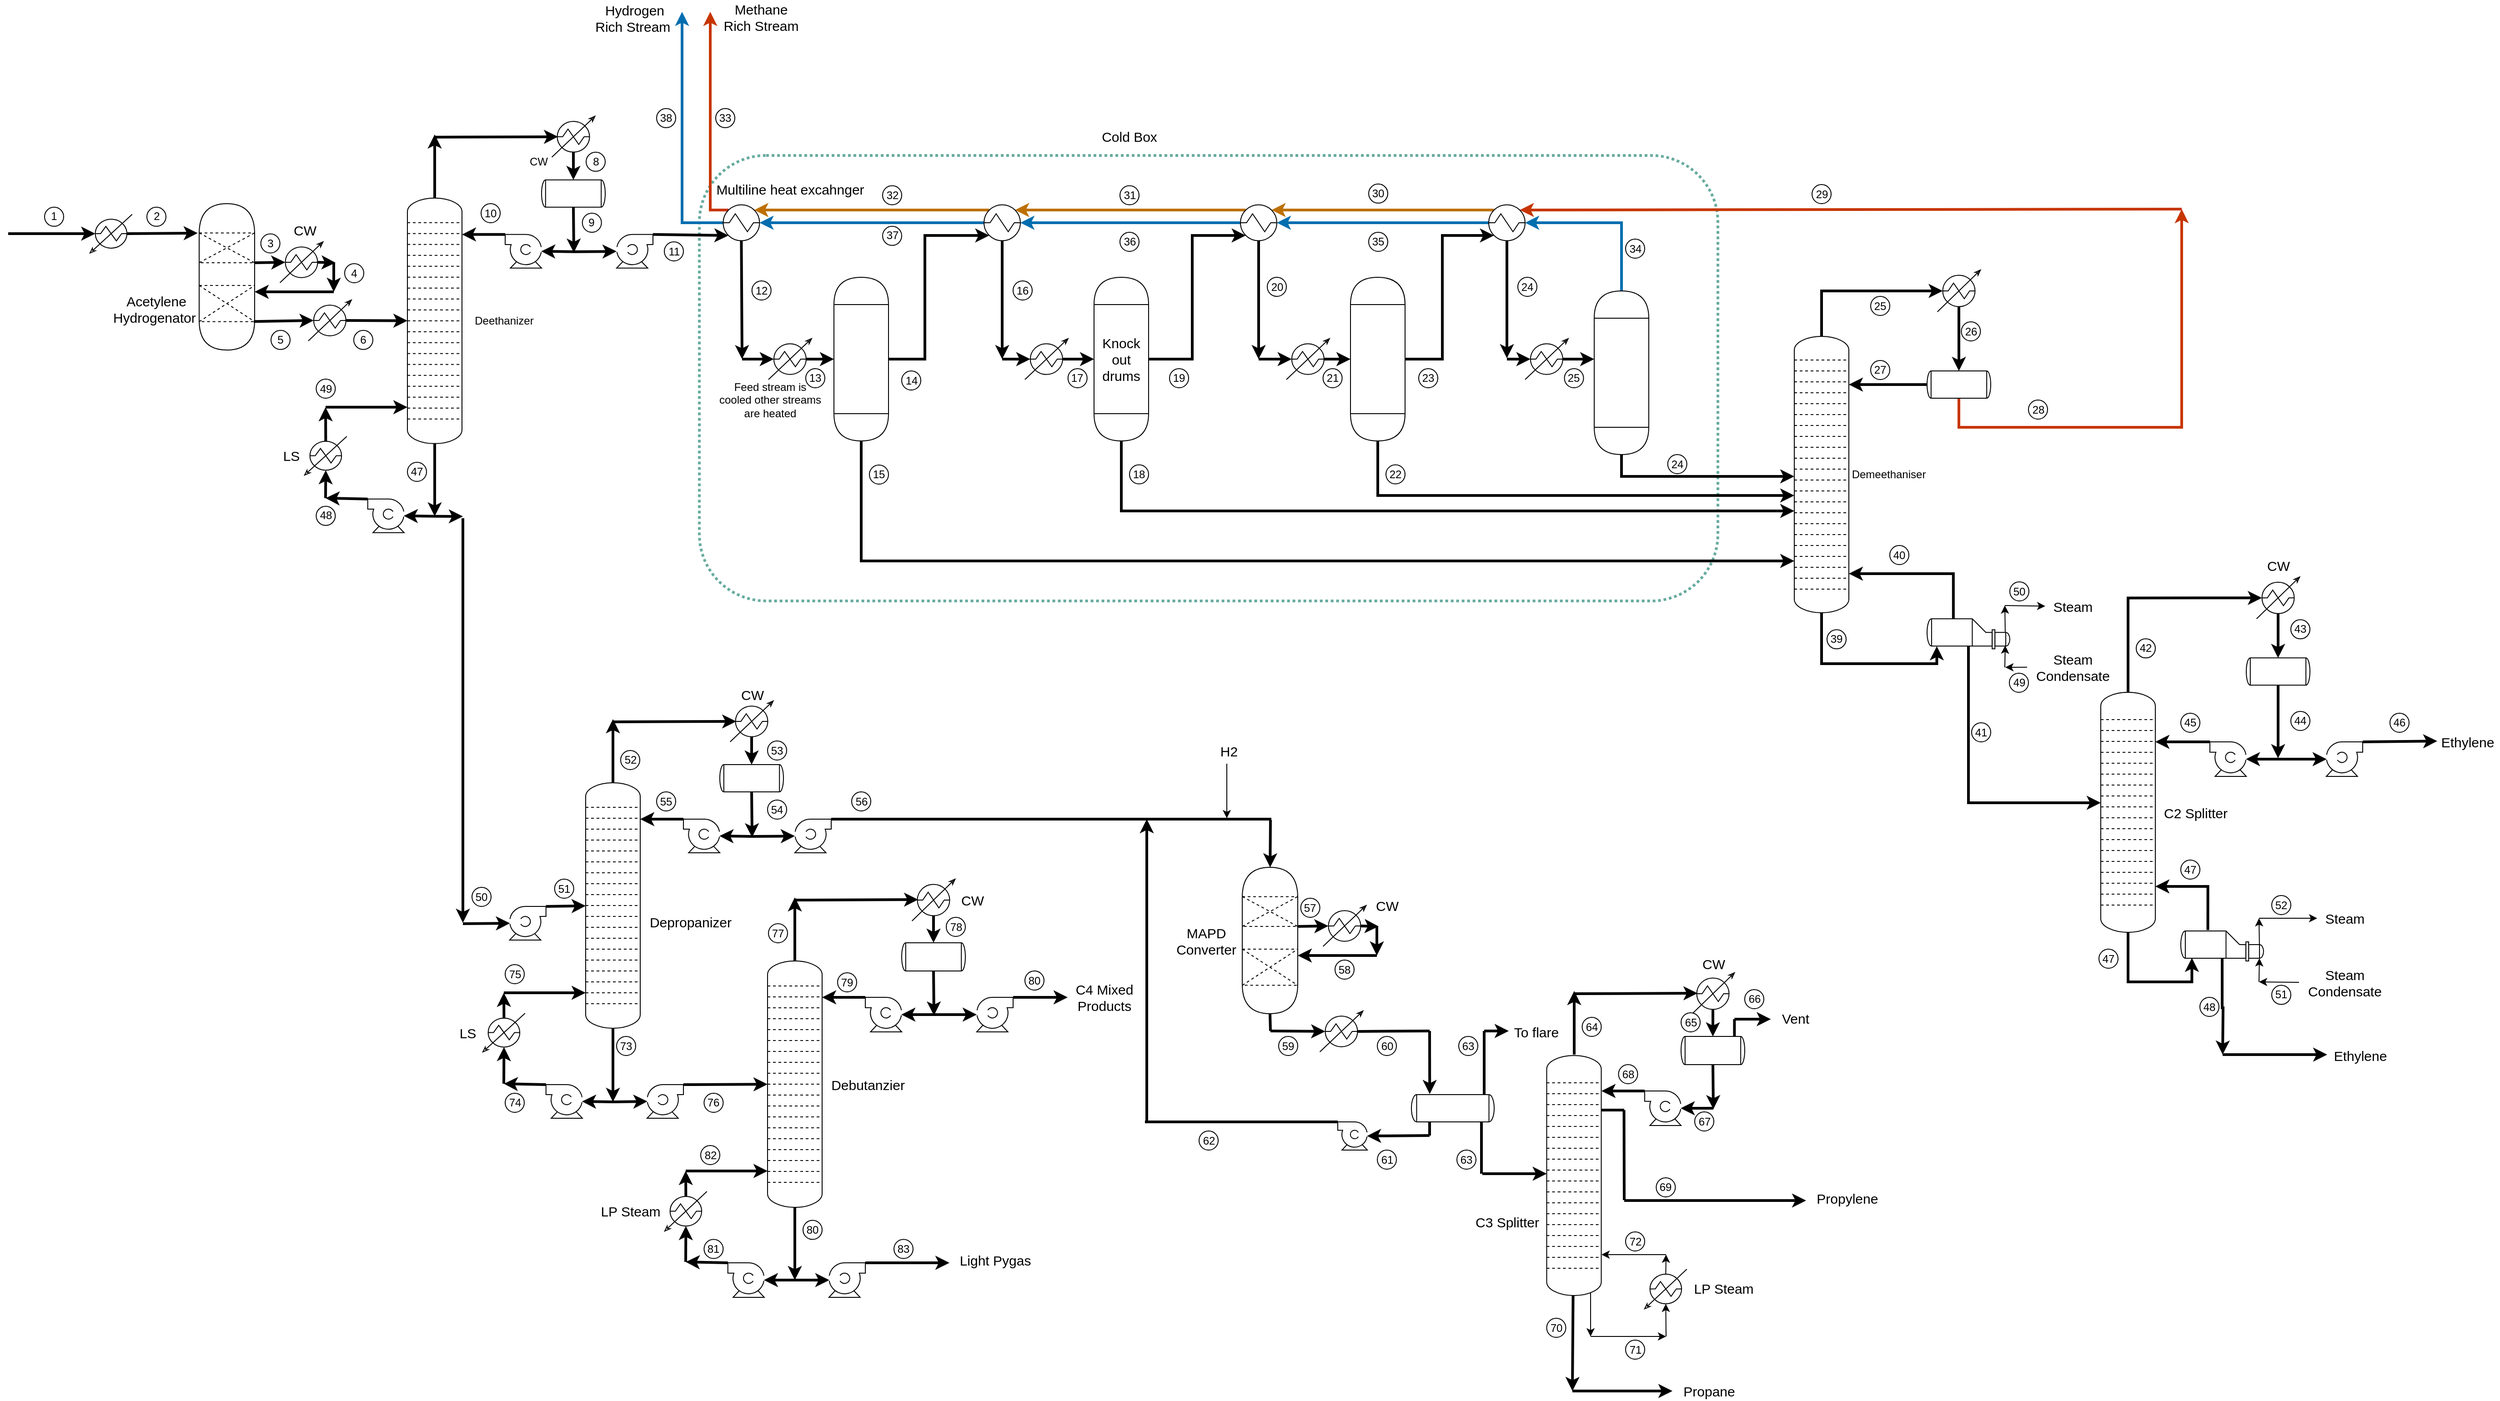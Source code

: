 <mxfile version="14.3.1" type="device"><diagram id="aCwgeSUFOgcTh21PUbgZ" name="Page-1"><mxGraphModel dx="1752" dy="1664" grid="1" gridSize="10" guides="1" tooltips="1" connect="1" arrows="1" fold="1" page="1" pageScale="1" pageWidth="827" pageHeight="1169" math="0" shadow="0"><root><mxCell id="0"/><mxCell id="1" parent="0"/><mxCell id="BxQIcTxCW0wEfVk3A1wV-2" value="" style="rounded=1;whiteSpace=wrap;html=1;fillColor=none;dashed=1;strokeWidth=3;perimeterSpacing=1;strokeColor=#67AB9F;dashPattern=1 1;" vertex="1" parent="1"><mxGeometry x="450" y="-309" width="1120" height="490" as="geometry"/></mxCell><mxCell id="BxQIcTxCW0wEfVk3A1wV-3" value="" style="verticalLabelPosition=bottom;outlineConnect=0;align=center;dashed=0;html=1;verticalAlign=top;shape=mxgraph.pid2misc.column;columnType=tray" vertex="1" parent="1"><mxGeometry x="129" y="-262.09" width="60" height="270" as="geometry"/></mxCell><mxCell id="BxQIcTxCW0wEfVk3A1wV-4" value="" style="shape=mxgraph.pid.heat_exchangers.heater;html=1;pointerEvents=1;align=center;verticalLabelPosition=bottom;verticalAlign=top;dashed=0;" vertex="1" parent="1"><mxGeometry x="-220" y="-244.25" width="46.36" height="42.5" as="geometry"/></mxCell><mxCell id="BxQIcTxCW0wEfVk3A1wV-5" value="" style="verticalLabelPosition=bottom;outlineConnect=0;align=center;dashed=0;html=1;verticalAlign=top;shape=mxgraph.pid2misc.column;columnType=tray" vertex="1" parent="1"><mxGeometry x="325" y="381" width="60" height="270" as="geometry"/></mxCell><mxCell id="BxQIcTxCW0wEfVk3A1wV-6" value="" style="endArrow=classic;html=1;strokeWidth=3;exitX=0.876;exitY=0.5;exitDx=0;exitDy=0;exitPerimeter=0;" edge="1" parent="1" source="BxQIcTxCW0wEfVk3A1wV-236" target="BxQIcTxCW0wEfVk3A1wV-3"><mxGeometry width="50" height="50" relative="1" as="geometry"><mxPoint x="-50" y="-120" as="sourcePoint"/><mxPoint x="219" y="-307" as="targetPoint"/></mxGeometry></mxCell><mxCell id="BxQIcTxCW0wEfVk3A1wV-7" value="" style="endArrow=classic;html=1;exitX=0.5;exitY=0.876;exitDx=0;exitDy=0;exitPerimeter=0;entryX=0.5;entryY=0;entryDx=0;entryDy=0;entryPerimeter=0;strokeWidth=3;" edge="1" parent="1" target="BxQIcTxCW0wEfVk3A1wV-11"><mxGeometry width="50" height="50" relative="1" as="geometry"><mxPoint x="311.5" y="-312.67" as="sourcePoint"/><mxPoint x="-161" y="-92.09" as="targetPoint"/></mxGeometry></mxCell><mxCell id="BxQIcTxCW0wEfVk3A1wV-8" value="" style="endArrow=classic;html=1;strokeWidth=3;" edge="1" parent="1" target="BxQIcTxCW0wEfVk3A1wV-16"><mxGeometry width="50" height="50" relative="1" as="geometry"><mxPoint x="312" y="-203.09" as="sourcePoint"/><mxPoint x="369" y="-202.09" as="targetPoint"/></mxGeometry></mxCell><mxCell id="BxQIcTxCW0wEfVk3A1wV-9" value="" style="endArrow=classic;html=1;strokeWidth=3;" edge="1" parent="1" source="BxQIcTxCW0wEfVk3A1wV-3"><mxGeometry width="50" height="50" relative="1" as="geometry"><mxPoint x="159" y="-282.09" as="sourcePoint"/><mxPoint x="159" y="-332.09" as="targetPoint"/></mxGeometry></mxCell><mxCell id="BxQIcTxCW0wEfVk3A1wV-10" value="" style="endArrow=classic;html=1;entryX=0.124;entryY=0.5;entryDx=0;entryDy=0;entryPerimeter=0;strokeWidth=3;" edge="1" parent="1"><mxGeometry width="50" height="50" relative="1" as="geometry"><mxPoint x="159" y="-329.09" as="sourcePoint"/><mxPoint x="294.58" y="-329.59" as="targetPoint"/></mxGeometry></mxCell><mxCell id="BxQIcTxCW0wEfVk3A1wV-11" value="" style="shape=mxgraph.pid.vessels.drum_or_condenser;html=1;pointerEvents=1;align=center;verticalLabelPosition=bottom;verticalAlign=top;dashed=0;" vertex="1" parent="1"><mxGeometry x="276.5" y="-282.09" width="70" height="30" as="geometry"/></mxCell><mxCell id="BxQIcTxCW0wEfVk3A1wV-12" value="" style="shape=mxgraph.pid.pumps.centrifugal_pump_3;html=1;pointerEvents=1;align=center;verticalLabelPosition=bottom;verticalAlign=top;dashed=0;" vertex="1" parent="1"><mxGeometry x="236.5" y="-222.09" width="40" height="37" as="geometry"/></mxCell><mxCell id="BxQIcTxCW0wEfVk3A1wV-13" value="" style="endArrow=classic;html=1;exitX=0.5;exitY=1;exitDx=0;exitDy=0;exitPerimeter=0;strokeWidth=3;" edge="1" parent="1" source="BxQIcTxCW0wEfVk3A1wV-11"><mxGeometry width="50" height="50" relative="1" as="geometry"><mxPoint x="169" y="-319.09" as="sourcePoint"/><mxPoint x="312" y="-202.09" as="targetPoint"/></mxGeometry></mxCell><mxCell id="BxQIcTxCW0wEfVk3A1wV-14" value="" style="endArrow=classic;html=1;entryX=0.99;entryY=0.5;entryDx=0;entryDy=0;entryPerimeter=0;strokeWidth=3;" edge="1" parent="1" target="BxQIcTxCW0wEfVk3A1wV-12"><mxGeometry width="50" height="50" relative="1" as="geometry"><mxPoint x="312" y="-203.09" as="sourcePoint"/><mxPoint x="314.58" y="-309.59" as="targetPoint"/></mxGeometry></mxCell><mxCell id="BxQIcTxCW0wEfVk3A1wV-15" value="" style="endArrow=classic;html=1;exitX=0;exitY=0;exitDx=0;exitDy=0;exitPerimeter=0;strokeWidth=3;" edge="1" parent="1" source="BxQIcTxCW0wEfVk3A1wV-12"><mxGeometry width="50" height="50" relative="1" as="geometry"><mxPoint x="189" y="-299.09" as="sourcePoint"/><mxPoint x="189" y="-222.09" as="targetPoint"/></mxGeometry></mxCell><mxCell id="BxQIcTxCW0wEfVk3A1wV-16" value="" style="shape=mxgraph.pid.pumps.centrifugal_pump_1;html=1;pointerEvents=1;align=center;verticalLabelPosition=bottom;verticalAlign=top;dashed=0;" vertex="1" parent="1"><mxGeometry x="359" y="-222.09" width="40" height="37" as="geometry"/></mxCell><mxCell id="BxQIcTxCW0wEfVk3A1wV-17" value="" style="shape=mxgraph.pid.heat_exchangers.condenser;html=1;pointerEvents=1;align=center;verticalLabelPosition=bottom;verticalAlign=top;dashed=0;" vertex="1" parent="1"><mxGeometry x="287.82" y="-352.09" width="47.37" height="45" as="geometry"/></mxCell><mxCell id="BxQIcTxCW0wEfVk3A1wV-18" value="" style="shape=mxgraph.pid.heat_exchangers.heater;html=1;pointerEvents=1;align=center;verticalLabelPosition=bottom;verticalAlign=top;dashed=0;" vertex="1" parent="1"><mxGeometry x="16" width="46.36" height="42.5" as="geometry"/></mxCell><mxCell id="BxQIcTxCW0wEfVk3A1wV-19" value="" style="shape=mxgraph.pid.pumps.centrifugal_pump_3;html=1;pointerEvents=1;align=center;verticalLabelPosition=bottom;verticalAlign=top;dashed=0;" vertex="1" parent="1"><mxGeometry x="85.36" y="68.91" width="40" height="37" as="geometry"/></mxCell><mxCell id="BxQIcTxCW0wEfVk3A1wV-20" value="" style="endArrow=classic;html=1;strokeWidth=3;" edge="1" parent="1" source="BxQIcTxCW0wEfVk3A1wV-3"><mxGeometry width="50" height="50" relative="1" as="geometry"><mxPoint x="149" y="37.91" as="sourcePoint"/><mxPoint x="159" y="87.91" as="targetPoint"/></mxGeometry></mxCell><mxCell id="BxQIcTxCW0wEfVk3A1wV-21" value="" style="endArrow=classic;html=1;entryX=0.99;entryY=0.5;entryDx=0;entryDy=0;entryPerimeter=0;strokeWidth=3;" edge="1" parent="1" target="BxQIcTxCW0wEfVk3A1wV-19"><mxGeometry width="50" height="50" relative="1" as="geometry"><mxPoint x="159" y="87.91" as="sourcePoint"/><mxPoint x="149" y="87.91" as="targetPoint"/></mxGeometry></mxCell><mxCell id="BxQIcTxCW0wEfVk3A1wV-22" value="" style="endArrow=classic;html=1;exitX=0;exitY=0;exitDx=0;exitDy=0;exitPerimeter=0;strokeWidth=3;" edge="1" parent="1" source="BxQIcTxCW0wEfVk3A1wV-19"><mxGeometry width="50" height="50" relative="1" as="geometry"><mxPoint x="169" y="57.91" as="sourcePoint"/><mxPoint x="39" y="67.91" as="targetPoint"/></mxGeometry></mxCell><mxCell id="BxQIcTxCW0wEfVk3A1wV-23" value="" style="endArrow=classic;html=1;strokeWidth=3;entryX=0.5;entryY=0.876;entryDx=0;entryDy=0;entryPerimeter=0;" edge="1" parent="1" target="BxQIcTxCW0wEfVk3A1wV-18"><mxGeometry width="50" height="50" relative="1" as="geometry"><mxPoint x="39" y="67.91" as="sourcePoint"/><mxPoint x="39" y="50" as="targetPoint"/></mxGeometry></mxCell><mxCell id="BxQIcTxCW0wEfVk3A1wV-24" value="" style="endArrow=classic;html=1;strokeWidth=3;" edge="1" parent="1"><mxGeometry width="50" height="50" relative="1" as="geometry"><mxPoint x="39" y="-32.09" as="sourcePoint"/><mxPoint x="129" y="-32.09" as="targetPoint"/></mxGeometry></mxCell><mxCell id="BxQIcTxCW0wEfVk3A1wV-25" value="" style="endArrow=classic;html=1;strokeWidth=3;exitX=0.5;exitY=0.124;exitDx=0;exitDy=0;exitPerimeter=0;" edge="1" parent="1" source="BxQIcTxCW0wEfVk3A1wV-18"><mxGeometry width="50" height="50" relative="1" as="geometry"><mxPoint x="39" y="-10" as="sourcePoint"/><mxPoint x="39" y="-32.09" as="targetPoint"/></mxGeometry></mxCell><mxCell id="BxQIcTxCW0wEfVk3A1wV-26" value="LS" style="text;html=1;align=center;verticalAlign=middle;resizable=0;points=[];autosize=1;fontSize=15;" vertex="1" parent="1"><mxGeometry x="-14.0" y="11.25" width="30" height="20" as="geometry"/></mxCell><mxCell id="BxQIcTxCW0wEfVk3A1wV-27" value="" style="shape=mxgraph.pid.pumps.centrifugal_pump_1;html=1;pointerEvents=1;align=center;verticalLabelPosition=bottom;verticalAlign=top;dashed=0;" vertex="1" parent="1"><mxGeometry x="241.36" y="517" width="40" height="37" as="geometry"/></mxCell><mxCell id="BxQIcTxCW0wEfVk3A1wV-28" value="" style="endArrow=classic;html=1;exitX=1;exitY=0;exitDx=0;exitDy=0;exitPerimeter=0;strokeWidth=3;" edge="1" parent="1" source="BxQIcTxCW0wEfVk3A1wV-27" target="BxQIcTxCW0wEfVk3A1wV-5"><mxGeometry width="50" height="50" relative="1" as="geometry"><mxPoint x="455.0" y="456" as="sourcePoint"/><mxPoint x="505.0" y="406" as="targetPoint"/></mxGeometry></mxCell><mxCell id="BxQIcTxCW0wEfVk3A1wV-29" value="" style="endArrow=classic;html=1;exitX=0.5;exitY=0.876;exitDx=0;exitDy=0;exitPerimeter=0;entryX=0.5;entryY=0;entryDx=0;entryDy=0;entryPerimeter=0;strokeWidth=3;" edge="1" parent="1" target="BxQIcTxCW0wEfVk3A1wV-33"><mxGeometry width="50" height="50" relative="1" as="geometry"><mxPoint x="507.5" y="330.42" as="sourcePoint"/><mxPoint x="35" y="551" as="targetPoint"/></mxGeometry></mxCell><mxCell id="BxQIcTxCW0wEfVk3A1wV-30" value="" style="endArrow=classic;html=1;strokeWidth=3;" edge="1" parent="1" target="BxQIcTxCW0wEfVk3A1wV-38"><mxGeometry width="50" height="50" relative="1" as="geometry"><mxPoint x="508" y="440" as="sourcePoint"/><mxPoint x="565" y="441" as="targetPoint"/></mxGeometry></mxCell><mxCell id="BxQIcTxCW0wEfVk3A1wV-31" value="" style="endArrow=classic;html=1;strokeWidth=3;" edge="1" parent="1"><mxGeometry width="50" height="50" relative="1" as="geometry"><mxPoint x="355" y="381.0" as="sourcePoint"/><mxPoint x="355" y="311" as="targetPoint"/></mxGeometry></mxCell><mxCell id="BxQIcTxCW0wEfVk3A1wV-32" value="" style="endArrow=classic;html=1;entryX=0.124;entryY=0.5;entryDx=0;entryDy=0;entryPerimeter=0;strokeWidth=3;" edge="1" parent="1"><mxGeometry width="50" height="50" relative="1" as="geometry"><mxPoint x="355" y="314" as="sourcePoint"/><mxPoint x="490.58" y="313.5" as="targetPoint"/></mxGeometry></mxCell><mxCell id="BxQIcTxCW0wEfVk3A1wV-33" value="" style="shape=mxgraph.pid.vessels.drum_or_condenser;html=1;pointerEvents=1;align=center;verticalLabelPosition=bottom;verticalAlign=top;dashed=0;" vertex="1" parent="1"><mxGeometry x="472.5" y="361" width="70" height="30" as="geometry"/></mxCell><mxCell id="BxQIcTxCW0wEfVk3A1wV-34" value="" style="shape=mxgraph.pid.pumps.centrifugal_pump_3;html=1;pointerEvents=1;align=center;verticalLabelPosition=bottom;verticalAlign=top;dashed=0;" vertex="1" parent="1"><mxGeometry x="432.5" y="421" width="40" height="37" as="geometry"/></mxCell><mxCell id="BxQIcTxCW0wEfVk3A1wV-35" value="" style="endArrow=classic;html=1;exitX=0.5;exitY=1;exitDx=0;exitDy=0;exitPerimeter=0;strokeWidth=3;" edge="1" parent="1" source="BxQIcTxCW0wEfVk3A1wV-33"><mxGeometry width="50" height="50" relative="1" as="geometry"><mxPoint x="365" y="324" as="sourcePoint"/><mxPoint x="508" y="441" as="targetPoint"/></mxGeometry></mxCell><mxCell id="BxQIcTxCW0wEfVk3A1wV-36" value="" style="endArrow=classic;html=1;entryX=0.99;entryY=0.5;entryDx=0;entryDy=0;entryPerimeter=0;strokeWidth=3;" edge="1" parent="1" target="BxQIcTxCW0wEfVk3A1wV-34"><mxGeometry width="50" height="50" relative="1" as="geometry"><mxPoint x="508" y="440" as="sourcePoint"/><mxPoint x="510.58" y="333.5" as="targetPoint"/></mxGeometry></mxCell><mxCell id="BxQIcTxCW0wEfVk3A1wV-37" value="" style="endArrow=classic;html=1;exitX=0;exitY=0;exitDx=0;exitDy=0;exitPerimeter=0;strokeWidth=3;" edge="1" parent="1" source="BxQIcTxCW0wEfVk3A1wV-34"><mxGeometry width="50" height="50" relative="1" as="geometry"><mxPoint x="385" y="344" as="sourcePoint"/><mxPoint x="385" y="421" as="targetPoint"/></mxGeometry></mxCell><mxCell id="BxQIcTxCW0wEfVk3A1wV-38" value="" style="shape=mxgraph.pid.pumps.centrifugal_pump_1;html=1;pointerEvents=1;align=center;verticalLabelPosition=bottom;verticalAlign=top;dashed=0;" vertex="1" parent="1"><mxGeometry x="555" y="421" width="40" height="37" as="geometry"/></mxCell><mxCell id="BxQIcTxCW0wEfVk3A1wV-39" value="" style="shape=mxgraph.pid.heat_exchangers.condenser;html=1;pointerEvents=1;align=center;verticalLabelPosition=bottom;verticalAlign=top;dashed=0;" vertex="1" parent="1"><mxGeometry x="483.82" y="291" width="47.37" height="45" as="geometry"/></mxCell><mxCell id="BxQIcTxCW0wEfVk3A1wV-40" value="" style="endArrow=classic;html=1;entryX=0.01;entryY=0.5;entryDx=0;entryDy=0;entryPerimeter=0;strokeWidth=3;" edge="1" parent="1" target="BxQIcTxCW0wEfVk3A1wV-50"><mxGeometry width="50" height="50" relative="1" as="geometry"><mxPoint x="355" y="732" as="sourcePoint"/><mxPoint x="415" y="732" as="targetPoint"/></mxGeometry></mxCell><mxCell id="BxQIcTxCW0wEfVk3A1wV-41" value="" style="shape=mxgraph.pid.heat_exchangers.heater;html=1;pointerEvents=1;align=center;verticalLabelPosition=bottom;verticalAlign=top;dashed=0;" vertex="1" parent="1"><mxGeometry x="212" y="634.5" width="46.36" height="42.5" as="geometry"/></mxCell><mxCell id="BxQIcTxCW0wEfVk3A1wV-42" value="" style="shape=mxgraph.pid.pumps.centrifugal_pump_3;html=1;pointerEvents=1;align=center;verticalLabelPosition=bottom;verticalAlign=top;dashed=0;" vertex="1" parent="1"><mxGeometry x="281.36" y="713" width="40" height="37" as="geometry"/></mxCell><mxCell id="BxQIcTxCW0wEfVk3A1wV-43" value="" style="endArrow=classic;html=1;strokeWidth=3;" edge="1" parent="1" source="BxQIcTxCW0wEfVk3A1wV-5"><mxGeometry width="50" height="50" relative="1" as="geometry"><mxPoint x="355" y="652" as="sourcePoint"/><mxPoint x="355" y="732" as="targetPoint"/></mxGeometry></mxCell><mxCell id="BxQIcTxCW0wEfVk3A1wV-44" value="" style="endArrow=classic;html=1;entryX=0.99;entryY=0.5;entryDx=0;entryDy=0;entryPerimeter=0;strokeWidth=3;" edge="1" parent="1" target="BxQIcTxCW0wEfVk3A1wV-42"><mxGeometry width="50" height="50" relative="1" as="geometry"><mxPoint x="355" y="732" as="sourcePoint"/><mxPoint x="345" y="732" as="targetPoint"/></mxGeometry></mxCell><mxCell id="BxQIcTxCW0wEfVk3A1wV-45" value="" style="endArrow=classic;html=1;exitX=0;exitY=0;exitDx=0;exitDy=0;exitPerimeter=0;strokeWidth=3;" edge="1" parent="1" source="BxQIcTxCW0wEfVk3A1wV-42"><mxGeometry width="50" height="50" relative="1" as="geometry"><mxPoint x="365" y="702" as="sourcePoint"/><mxPoint x="235" y="712" as="targetPoint"/></mxGeometry></mxCell><mxCell id="BxQIcTxCW0wEfVk3A1wV-46" value="" style="endArrow=classic;html=1;entryX=0.5;entryY=0.876;entryDx=0;entryDy=0;entryPerimeter=0;strokeWidth=3;" edge="1" parent="1" target="BxQIcTxCW0wEfVk3A1wV-41"><mxGeometry width="50" height="50" relative="1" as="geometry"><mxPoint x="235" y="712" as="sourcePoint"/><mxPoint x="375" y="752" as="targetPoint"/></mxGeometry></mxCell><mxCell id="BxQIcTxCW0wEfVk3A1wV-47" value="" style="endArrow=classic;html=1;strokeWidth=3;" edge="1" parent="1"><mxGeometry width="50" height="50" relative="1" as="geometry"><mxPoint x="235" y="612" as="sourcePoint"/><mxPoint x="325" y="612" as="targetPoint"/></mxGeometry></mxCell><mxCell id="BxQIcTxCW0wEfVk3A1wV-48" value="" style="endArrow=classic;html=1;exitX=0.5;exitY=0.124;exitDx=0;exitDy=0;exitPerimeter=0;strokeWidth=3;" edge="1" parent="1" source="BxQIcTxCW0wEfVk3A1wV-41"><mxGeometry width="50" height="50" relative="1" as="geometry"><mxPoint x="235.18" y="639.77" as="sourcePoint"/><mxPoint x="235" y="612" as="targetPoint"/></mxGeometry></mxCell><mxCell id="BxQIcTxCW0wEfVk3A1wV-49" value="LS" style="text;html=1;align=center;verticalAlign=middle;resizable=0;points=[];autosize=1;fontSize=15;" vertex="1" parent="1"><mxGeometry x="180" y="645.75" width="30" height="20" as="geometry"/></mxCell><mxCell id="BxQIcTxCW0wEfVk3A1wV-50" value="" style="shape=mxgraph.pid.pumps.centrifugal_pump_1;html=1;pointerEvents=1;align=center;verticalLabelPosition=bottom;verticalAlign=top;dashed=0;" vertex="1" parent="1"><mxGeometry x="392.5" y="713" width="40" height="37" as="geometry"/></mxCell><mxCell id="BxQIcTxCW0wEfVk3A1wV-51" value="" style="verticalLabelPosition=bottom;outlineConnect=0;align=center;dashed=0;html=1;verticalAlign=top;shape=mxgraph.pid2misc.column;columnType=tray" vertex="1" parent="1"><mxGeometry x="525" y="577" width="60" height="271" as="geometry"/></mxCell><mxCell id="BxQIcTxCW0wEfVk3A1wV-52" value="" style="endArrow=classic;html=1;exitX=1;exitY=0;exitDx=0;exitDy=0;exitPerimeter=0;strokeWidth=3;" edge="1" parent="1" target="BxQIcTxCW0wEfVk3A1wV-51"><mxGeometry width="50" height="50" relative="1" as="geometry"><mxPoint x="432.5" y="713" as="sourcePoint"/><mxPoint x="705" y="602" as="targetPoint"/></mxGeometry></mxCell><mxCell id="BxQIcTxCW0wEfVk3A1wV-53" value="" style="endArrow=classic;html=1;exitX=0.5;exitY=0.876;exitDx=0;exitDy=0;exitPerimeter=0;entryX=0.5;entryY=0;entryDx=0;entryDy=0;entryPerimeter=0;strokeWidth=3;" edge="1" parent="1" target="BxQIcTxCW0wEfVk3A1wV-57"><mxGeometry width="50" height="50" relative="1" as="geometry"><mxPoint x="707.5" y="526.42" as="sourcePoint"/><mxPoint x="235" y="747" as="targetPoint"/></mxGeometry></mxCell><mxCell id="BxQIcTxCW0wEfVk3A1wV-54" value="" style="endArrow=classic;html=1;strokeWidth=3;" edge="1" parent="1" target="BxQIcTxCW0wEfVk3A1wV-62"><mxGeometry width="50" height="50" relative="1" as="geometry"><mxPoint x="708" y="636" as="sourcePoint"/><mxPoint x="765" y="637" as="targetPoint"/></mxGeometry></mxCell><mxCell id="BxQIcTxCW0wEfVk3A1wV-55" value="" style="endArrow=classic;html=1;strokeWidth=3;" edge="1" parent="1"><mxGeometry width="50" height="50" relative="1" as="geometry"><mxPoint x="555" y="577" as="sourcePoint"/><mxPoint x="555" y="507" as="targetPoint"/></mxGeometry></mxCell><mxCell id="BxQIcTxCW0wEfVk3A1wV-56" value="" style="endArrow=classic;html=1;entryX=0.124;entryY=0.5;entryDx=0;entryDy=0;entryPerimeter=0;strokeWidth=3;" edge="1" parent="1"><mxGeometry width="50" height="50" relative="1" as="geometry"><mxPoint x="555" y="510" as="sourcePoint"/><mxPoint x="690.58" y="509.5" as="targetPoint"/></mxGeometry></mxCell><mxCell id="BxQIcTxCW0wEfVk3A1wV-57" value="" style="shape=mxgraph.pid.vessels.drum_or_condenser;html=1;pointerEvents=1;align=center;verticalLabelPosition=bottom;verticalAlign=top;dashed=0;" vertex="1" parent="1"><mxGeometry x="672.5" y="557" width="70" height="31" as="geometry"/></mxCell><mxCell id="BxQIcTxCW0wEfVk3A1wV-58" value="" style="shape=mxgraph.pid.pumps.centrifugal_pump_3;html=1;pointerEvents=1;align=center;verticalLabelPosition=bottom;verticalAlign=top;dashed=0;" vertex="1" parent="1"><mxGeometry x="632.5" y="617" width="40" height="38" as="geometry"/></mxCell><mxCell id="BxQIcTxCW0wEfVk3A1wV-59" value="" style="endArrow=classic;html=1;exitX=0.5;exitY=1;exitDx=0;exitDy=0;exitPerimeter=0;strokeWidth=3;" edge="1" parent="1" source="BxQIcTxCW0wEfVk3A1wV-57"><mxGeometry width="50" height="50" relative="1" as="geometry"><mxPoint x="565" y="520" as="sourcePoint"/><mxPoint x="708" y="637" as="targetPoint"/></mxGeometry></mxCell><mxCell id="BxQIcTxCW0wEfVk3A1wV-60" value="" style="endArrow=classic;html=1;entryX=0.99;entryY=0.5;entryDx=0;entryDy=0;entryPerimeter=0;strokeWidth=3;" edge="1" parent="1" target="BxQIcTxCW0wEfVk3A1wV-58"><mxGeometry width="50" height="50" relative="1" as="geometry"><mxPoint x="708" y="636" as="sourcePoint"/><mxPoint x="710.58" y="529.5" as="targetPoint"/></mxGeometry></mxCell><mxCell id="BxQIcTxCW0wEfVk3A1wV-61" value="" style="endArrow=classic;html=1;exitX=0;exitY=0;exitDx=0;exitDy=0;exitPerimeter=0;strokeWidth=3;" edge="1" parent="1" source="BxQIcTxCW0wEfVk3A1wV-58"><mxGeometry width="50" height="50" relative="1" as="geometry"><mxPoint x="585" y="540" as="sourcePoint"/><mxPoint x="585" y="617" as="targetPoint"/></mxGeometry></mxCell><mxCell id="BxQIcTxCW0wEfVk3A1wV-62" value="" style="shape=mxgraph.pid.pumps.centrifugal_pump_1;html=1;pointerEvents=1;align=center;verticalLabelPosition=bottom;verticalAlign=top;dashed=0;" vertex="1" parent="1"><mxGeometry x="755" y="617" width="40" height="38" as="geometry"/></mxCell><mxCell id="BxQIcTxCW0wEfVk3A1wV-63" value="" style="endArrow=classic;html=1;exitX=1;exitY=0;exitDx=0;exitDy=0;exitPerimeter=0;strokeWidth=3;" edge="1" parent="1" source="BxQIcTxCW0wEfVk3A1wV-62"><mxGeometry width="50" height="50" relative="1" as="geometry"><mxPoint x="595" y="550" as="sourcePoint"/><mxPoint x="855" y="617" as="targetPoint"/></mxGeometry></mxCell><mxCell id="BxQIcTxCW0wEfVk3A1wV-64" value="C4 Mixed &lt;br&gt;Products" style="text;html=1;align=center;verticalAlign=middle;resizable=0;points=[];autosize=1;fontSize=15;" vertex="1" parent="1"><mxGeometry x="855.37" y="597" width="80" height="40" as="geometry"/></mxCell><mxCell id="BxQIcTxCW0wEfVk3A1wV-65" value="" style="shape=mxgraph.pid.heat_exchangers.condenser;html=1;pointerEvents=1;align=center;verticalLabelPosition=bottom;verticalAlign=top;dashed=0;" vertex="1" parent="1"><mxGeometry x="683.82" y="487" width="47.37" height="46" as="geometry"/></mxCell><mxCell id="BxQIcTxCW0wEfVk3A1wV-66" value="" style="endArrow=classic;html=1;entryX=0.01;entryY=0.5;entryDx=0;entryDy=0;entryPerimeter=0;strokeWidth=3;" edge="1" parent="1" target="BxQIcTxCW0wEfVk3A1wV-76"><mxGeometry width="50" height="50" relative="1" as="geometry"><mxPoint x="555" y="928" as="sourcePoint"/><mxPoint x="615" y="928" as="targetPoint"/></mxGeometry></mxCell><mxCell id="BxQIcTxCW0wEfVk3A1wV-67" value="" style="shape=mxgraph.pid.heat_exchangers.heater;html=1;pointerEvents=1;align=center;verticalLabelPosition=bottom;verticalAlign=top;dashed=0;" vertex="1" parent="1"><mxGeometry x="412" y="830.5" width="46.36" height="43.5" as="geometry"/></mxCell><mxCell id="BxQIcTxCW0wEfVk3A1wV-68" value="" style="shape=mxgraph.pid.pumps.centrifugal_pump_3;html=1;pointerEvents=1;align=center;verticalLabelPosition=bottom;verticalAlign=top;dashed=0;" vertex="1" parent="1"><mxGeometry x="481.36" y="909" width="40" height="38" as="geometry"/></mxCell><mxCell id="BxQIcTxCW0wEfVk3A1wV-69" value="" style="endArrow=classic;html=1;strokeWidth=3;" edge="1" parent="1" source="BxQIcTxCW0wEfVk3A1wV-51"><mxGeometry width="50" height="50" relative="1" as="geometry"><mxPoint x="555" y="848" as="sourcePoint"/><mxPoint x="555" y="928" as="targetPoint"/></mxGeometry></mxCell><mxCell id="BxQIcTxCW0wEfVk3A1wV-70" value="" style="endArrow=classic;html=1;entryX=0.99;entryY=0.5;entryDx=0;entryDy=0;entryPerimeter=0;strokeWidth=3;" edge="1" parent="1" target="BxQIcTxCW0wEfVk3A1wV-68"><mxGeometry width="50" height="50" relative="1" as="geometry"><mxPoint x="555" y="928" as="sourcePoint"/><mxPoint x="545" y="928" as="targetPoint"/></mxGeometry></mxCell><mxCell id="BxQIcTxCW0wEfVk3A1wV-71" value="" style="endArrow=classic;html=1;exitX=0;exitY=0;exitDx=0;exitDy=0;exitPerimeter=0;strokeWidth=3;" edge="1" parent="1" source="BxQIcTxCW0wEfVk3A1wV-68"><mxGeometry width="50" height="50" relative="1" as="geometry"><mxPoint x="565" y="898" as="sourcePoint"/><mxPoint x="435" y="908" as="targetPoint"/></mxGeometry></mxCell><mxCell id="BxQIcTxCW0wEfVk3A1wV-72" value="" style="endArrow=classic;html=1;entryX=0.5;entryY=0.876;entryDx=0;entryDy=0;entryPerimeter=0;strokeWidth=3;" edge="1" parent="1" target="BxQIcTxCW0wEfVk3A1wV-67"><mxGeometry width="50" height="50" relative="1" as="geometry"><mxPoint x="435" y="908" as="sourcePoint"/><mxPoint x="575" y="948" as="targetPoint"/></mxGeometry></mxCell><mxCell id="BxQIcTxCW0wEfVk3A1wV-73" value="" style="endArrow=classic;html=1;strokeWidth=3;" edge="1" parent="1"><mxGeometry width="50" height="50" relative="1" as="geometry"><mxPoint x="435" y="808" as="sourcePoint"/><mxPoint x="525" y="808" as="targetPoint"/></mxGeometry></mxCell><mxCell id="BxQIcTxCW0wEfVk3A1wV-74" value="" style="endArrow=classic;html=1;exitX=0.5;exitY=0.124;exitDx=0;exitDy=0;exitPerimeter=0;strokeWidth=3;" edge="1" parent="1" source="BxQIcTxCW0wEfVk3A1wV-67"><mxGeometry width="50" height="50" relative="1" as="geometry"><mxPoint x="435.18" y="835.77" as="sourcePoint"/><mxPoint x="435" y="808" as="targetPoint"/></mxGeometry></mxCell><mxCell id="BxQIcTxCW0wEfVk3A1wV-75" value="LP Steam" style="text;html=1;align=center;verticalAlign=middle;resizable=0;points=[];autosize=1;fontSize=15;" vertex="1" parent="1"><mxGeometry x="334.0" y="842.25" width="80" height="20" as="geometry"/></mxCell><mxCell id="BxQIcTxCW0wEfVk3A1wV-76" value="" style="shape=mxgraph.pid.pumps.centrifugal_pump_1;html=1;pointerEvents=1;align=center;verticalLabelPosition=bottom;verticalAlign=top;dashed=0;" vertex="1" parent="1"><mxGeometry x="592.5" y="909" width="40" height="38" as="geometry"/></mxCell><mxCell id="BxQIcTxCW0wEfVk3A1wV-77" value="" style="endArrow=classic;html=1;exitX=1;exitY=0;exitDx=0;exitDy=0;exitPerimeter=0;strokeWidth=3;" edge="1" parent="1" source="BxQIcTxCW0wEfVk3A1wV-76"><mxGeometry width="50" height="50" relative="1" as="geometry"><mxPoint x="442.5" y="723" as="sourcePoint"/><mxPoint x="725" y="909" as="targetPoint"/></mxGeometry></mxCell><mxCell id="BxQIcTxCW0wEfVk3A1wV-78" value="Light Pygas" style="text;html=1;align=center;verticalAlign=middle;resizable=0;points=[];autosize=1;fontSize=15;" vertex="1" parent="1"><mxGeometry x="730" y="896" width="90" height="20" as="geometry"/></mxCell><mxCell id="BxQIcTxCW0wEfVk3A1wV-79" value="Deethanizer" style="text;html=1;align=center;verticalAlign=middle;resizable=0;points=[];autosize=1;" vertex="1" parent="1"><mxGeometry x="195" y="-136.59" width="80" height="20" as="geometry"/></mxCell><mxCell id="BxQIcTxCW0wEfVk3A1wV-80" value="Depropanizer" style="text;html=1;align=center;verticalAlign=middle;resizable=0;points=[];autosize=1;fontSize=15;" vertex="1" parent="1"><mxGeometry x="385" y="524" width="110" height="20" as="geometry"/></mxCell><mxCell id="BxQIcTxCW0wEfVk3A1wV-81" value="Debutanzier" style="text;html=1;align=center;verticalAlign=middle;resizable=0;points=[];autosize=1;fontSize=15;" vertex="1" parent="1"><mxGeometry x="585" y="702.5" width="100" height="20" as="geometry"/></mxCell><mxCell id="BxQIcTxCW0wEfVk3A1wV-82" value="CW" style="text;html=1;align=center;verticalAlign=middle;resizable=0;points=[];autosize=1;" vertex="1" parent="1"><mxGeometry x="257.82" y="-311.09" width="30" height="18" as="geometry"/></mxCell><mxCell id="BxQIcTxCW0wEfVk3A1wV-83" value="CW" style="text;html=1;align=center;verticalAlign=middle;resizable=0;points=[];autosize=1;fontSize=15;" vertex="1" parent="1"><mxGeometry x="487.51" y="273.66" width="40" height="20" as="geometry"/></mxCell><mxCell id="BxQIcTxCW0wEfVk3A1wV-84" value="CW" style="text;html=1;align=center;verticalAlign=middle;resizable=0;points=[];autosize=1;fontSize=15;" vertex="1" parent="1"><mxGeometry x="730" y="500" width="40" height="20" as="geometry"/></mxCell><mxCell id="BxQIcTxCW0wEfVk3A1wV-85" value="" style="verticalLabelPosition=bottom;outlineConnect=0;align=center;dashed=0;html=1;verticalAlign=top;shape=mxgraph.pid2misc.column;columnType=tray" vertex="1" parent="1"><mxGeometry x="1381.75" y="681" width="60" height="264" as="geometry"/></mxCell><mxCell id="BxQIcTxCW0wEfVk3A1wV-86" value="H2" style="text;html=1;align=center;verticalAlign=middle;resizable=0;points=[];autosize=1;fontSize=15;" vertex="1" parent="1"><mxGeometry x="1017" y="336" width="30" height="20" as="geometry"/></mxCell><mxCell id="BxQIcTxCW0wEfVk3A1wV-87" value="" style="endArrow=classic;html=1;" edge="1" parent="1"><mxGeometry width="50" height="50" relative="1" as="geometry"><mxPoint x="1030" y="360" as="sourcePoint"/><mxPoint x="1030" y="420" as="targetPoint"/></mxGeometry></mxCell><mxCell id="BxQIcTxCW0wEfVk3A1wV-88" value="" style="endArrow=classic;html=1;strokeWidth=3;" edge="1" parent="1" target="BxQIcTxCW0wEfVk3A1wV-240"><mxGeometry width="50" height="50" relative="1" as="geometry"><mxPoint x="1078" y="422" as="sourcePoint"/><mxPoint x="1080" y="450" as="targetPoint"/></mxGeometry></mxCell><mxCell id="BxQIcTxCW0wEfVk3A1wV-89" value="" style="shape=mxgraph.pid.vessels.drum_or_condenser;html=1;pointerEvents=1;align=center;verticalLabelPosition=bottom;verticalAlign=top;dashed=0;" vertex="1" parent="1"><mxGeometry x="1233" y="724" width="91" height="30" as="geometry"/></mxCell><mxCell id="BxQIcTxCW0wEfVk3A1wV-90" value="" style="endArrow=none;html=1;exitX=0.876;exitY=0.5;exitDx=0;exitDy=0;exitPerimeter=0;strokeWidth=3;" edge="1" parent="1" source="BxQIcTxCW0wEfVk3A1wV-238"><mxGeometry width="50" height="50" relative="1" as="geometry"><mxPoint x="1176" y="654.5" as="sourcePoint"/><mxPoint x="1253" y="654" as="targetPoint"/></mxGeometry></mxCell><mxCell id="BxQIcTxCW0wEfVk3A1wV-91" value="" style="endArrow=classic;html=1;strokeWidth=3;entryX=0.124;entryY=0.5;entryDx=0;entryDy=0;entryPerimeter=0;" edge="1" parent="1" target="BxQIcTxCW0wEfVk3A1wV-238"><mxGeometry width="50" height="50" relative="1" as="geometry"><mxPoint x="1078" y="654" as="sourcePoint"/><mxPoint x="1136" y="653.79" as="targetPoint"/></mxGeometry></mxCell><mxCell id="BxQIcTxCW0wEfVk3A1wV-92" value="" style="shape=mxgraph.pid.pumps.centrifugal_pump_3;html=1;pointerEvents=1;align=center;verticalLabelPosition=bottom;verticalAlign=top;dashed=0;" vertex="1" parent="1"><mxGeometry x="1152" y="754" width="32.5" height="31" as="geometry"/></mxCell><mxCell id="BxQIcTxCW0wEfVk3A1wV-93" value="" style="endArrow=none;html=1;strokeWidth=3;" edge="1" parent="1"><mxGeometry width="50" height="50" relative="1" as="geometry"><mxPoint x="1253" y="754" as="sourcePoint"/><mxPoint x="1253" y="769" as="targetPoint"/></mxGeometry></mxCell><mxCell id="BxQIcTxCW0wEfVk3A1wV-94" value="" style="endArrow=classic;html=1;strokeWidth=3;" edge="1" parent="1"><mxGeometry width="50" height="50" relative="1" as="geometry"><mxPoint x="942" y="754" as="sourcePoint"/><mxPoint x="942" y="421" as="targetPoint"/><Array as="points"><mxPoint x="942" y="580"/></Array></mxGeometry></mxCell><mxCell id="BxQIcTxCW0wEfVk3A1wV-95" value="" style="endArrow=none;html=1;strokeWidth=3;entryX=0;entryY=0;entryDx=0;entryDy=0;entryPerimeter=0;" edge="1" parent="1" target="BxQIcTxCW0wEfVk3A1wV-92"><mxGeometry width="50" height="50" relative="1" as="geometry"><mxPoint x="940" y="754" as="sourcePoint"/><mxPoint x="1130" y="754" as="targetPoint"/></mxGeometry></mxCell><mxCell id="BxQIcTxCW0wEfVk3A1wV-96" value="" style="endArrow=classic;html=1;strokeWidth=3;" edge="1" parent="1"><mxGeometry width="50" height="50" relative="1" as="geometry"><mxPoint x="1313" y="654" as="sourcePoint"/><mxPoint x="1340" y="654" as="targetPoint"/></mxGeometry></mxCell><mxCell id="BxQIcTxCW0wEfVk3A1wV-97" value="" style="endArrow=none;html=1;strokeWidth=3;" edge="1" parent="1"><mxGeometry width="50" height="50" relative="1" as="geometry"><mxPoint x="1313" y="654" as="sourcePoint"/><mxPoint x="1313" y="724" as="targetPoint"/></mxGeometry></mxCell><mxCell id="BxQIcTxCW0wEfVk3A1wV-98" value="To flare" style="text;html=1;align=center;verticalAlign=middle;resizable=0;points=[];autosize=1;fontSize=15;" vertex="1" parent="1"><mxGeometry x="1340" y="644.5" width="60" height="20" as="geometry"/></mxCell><mxCell id="BxQIcTxCW0wEfVk3A1wV-99" value="" style="endArrow=none;html=1;strokeWidth=3;" edge="1" parent="1"><mxGeometry width="50" height="50" relative="1" as="geometry"><mxPoint x="1310" y="811" as="sourcePoint"/><mxPoint x="1310" y="754" as="targetPoint"/></mxGeometry></mxCell><mxCell id="BxQIcTxCW0wEfVk3A1wV-100" value="" style="endArrow=classic;html=1;strokeWidth=3;" edge="1" parent="1"><mxGeometry width="50" height="50" relative="1" as="geometry"><mxPoint x="1311" y="811" as="sourcePoint"/><mxPoint x="1381.75" y="811" as="targetPoint"/></mxGeometry></mxCell><mxCell id="BxQIcTxCW0wEfVk3A1wV-101" value="" style="endArrow=none;html=1;exitX=0.5;exitY=0;exitDx=0;exitDy=0;exitPerimeter=0;strokeWidth=3;" edge="1" parent="1"><mxGeometry width="50" height="50" relative="1" as="geometry"><mxPoint x="1588.19" y="661" as="sourcePoint"/><mxPoint x="1588.19" y="641" as="targetPoint"/><Array as="points"><mxPoint x="1588.19" y="651"/></Array></mxGeometry></mxCell><mxCell id="BxQIcTxCW0wEfVk3A1wV-102" value="" style="endArrow=classic;html=1;entryX=0;entryY=0.5;entryDx=0;entryDy=0;entryPerimeter=0;strokeWidth=3;" edge="1" parent="1"><mxGeometry width="50" height="50" relative="1" as="geometry"><mxPoint x="1588.19" y="641" as="sourcePoint"/><mxPoint x="1628.19" y="641" as="targetPoint"/></mxGeometry></mxCell><mxCell id="BxQIcTxCW0wEfVk3A1wV-103" value="Vent" style="text;html=1;align=center;verticalAlign=middle;resizable=0;points=[];autosize=1;fontSize=15;" vertex="1" parent="1"><mxGeometry x="1630" y="629.5" width="50" height="20" as="geometry"/></mxCell><mxCell id="BxQIcTxCW0wEfVk3A1wV-104" value="" style="endArrow=none;html=1;strokeWidth=3;" edge="1" parent="1"><mxGeometry width="50" height="50" relative="1" as="geometry"><mxPoint x="1466.75" y="741" as="sourcePoint"/><mxPoint x="1467" y="840" as="targetPoint"/></mxGeometry></mxCell><mxCell id="BxQIcTxCW0wEfVk3A1wV-105" value="" style="endArrow=classic;html=1;strokeWidth=3;" edge="1" parent="1"><mxGeometry width="50" height="50" relative="1" as="geometry"><mxPoint x="1467" y="840.5" as="sourcePoint"/><mxPoint x="1667" y="840.5" as="targetPoint"/></mxGeometry></mxCell><mxCell id="BxQIcTxCW0wEfVk3A1wV-106" value="&lt;font style=&quot;font-size: 15px&quot;&gt;Propylene&amp;nbsp;&lt;/font&gt;" style="text;html=1;align=center;verticalAlign=middle;resizable=0;points=[];autosize=1;" vertex="1" parent="1"><mxGeometry x="1669" y="828" width="90" height="20" as="geometry"/></mxCell><mxCell id="BxQIcTxCW0wEfVk3A1wV-107" value="LP Steam" style="text;html=1;align=center;verticalAlign=middle;resizable=0;points=[];autosize=1;fontSize=15;" vertex="1" parent="1"><mxGeometry x="1535.86" y="927" width="80" height="20" as="geometry"/></mxCell><mxCell id="BxQIcTxCW0wEfVk3A1wV-108" value="" style="endArrow=classic;html=1;entryX=0.99;entryY=0.5;entryDx=0;entryDy=0;entryPerimeter=0;strokeWidth=3;" edge="1" parent="1" target="BxQIcTxCW0wEfVk3A1wV-92"><mxGeometry width="50" height="50" relative="1" as="geometry"><mxPoint x="1253" y="769" as="sourcePoint"/><mxPoint x="1181" y="764" as="targetPoint"/></mxGeometry></mxCell><mxCell id="BxQIcTxCW0wEfVk3A1wV-109" value="" style="endArrow=classic;html=1;entryX=0.221;entryY=-0.022;entryDx=0;entryDy=0;entryPerimeter=0;strokeWidth=3;" edge="1" parent="1" target="BxQIcTxCW0wEfVk3A1wV-89"><mxGeometry width="50" height="50" relative="1" as="geometry"><mxPoint x="1253" y="654" as="sourcePoint"/><mxPoint x="1263" y="674" as="targetPoint"/></mxGeometry></mxCell><mxCell id="BxQIcTxCW0wEfVk3A1wV-110" value="" style="endArrow=none;html=1;exitX=1;exitY=0;exitDx=0;exitDy=0;exitPerimeter=0;strokeWidth=3;" edge="1" parent="1" source="BxQIcTxCW0wEfVk3A1wV-38"><mxGeometry width="50" height="50" relative="1" as="geometry"><mxPoint x="597" y="421" as="sourcePoint"/><mxPoint x="1079" y="421" as="targetPoint"/></mxGeometry></mxCell><mxCell id="BxQIcTxCW0wEfVk3A1wV-111" value="" style="endArrow=none;html=1;entryX=1;entryY=0.5;entryDx=0;entryDy=0;entryPerimeter=0;strokeWidth=3;" edge="1" parent="1" target="BxQIcTxCW0wEfVk3A1wV-244"><mxGeometry width="50" height="50" relative="1" as="geometry"><mxPoint x="1078" y="654" as="sourcePoint"/><mxPoint x="1077.5" y="634.5" as="targetPoint"/></mxGeometry></mxCell><mxCell id="BxQIcTxCW0wEfVk3A1wV-112" value="MAPD &lt;br style=&quot;font-size: 15px&quot;&gt;Converter" style="text;html=1;align=center;verticalAlign=middle;resizable=0;points=[];autosize=1;fontSize=15;" vertex="1" parent="1"><mxGeometry x="967" y="534.5" width="80" height="40" as="geometry"/></mxCell><mxCell id="BxQIcTxCW0wEfVk3A1wV-113" value="C3 Splitter" style="text;html=1;align=center;verticalAlign=middle;resizable=0;points=[];autosize=1;fontSize=15;" vertex="1" parent="1"><mxGeometry x="1293" y="854" width="90" height="20" as="geometry"/></mxCell><mxCell id="BxQIcTxCW0wEfVk3A1wV-114" value="" style="endArrow=classic;html=1;exitX=0.5;exitY=0.876;exitDx=0;exitDy=0;exitPerimeter=0;entryX=0.5;entryY=0;entryDx=0;entryDy=0;entryPerimeter=0;strokeWidth=3;" edge="1" parent="1" target="BxQIcTxCW0wEfVk3A1wV-117"><mxGeometry width="50" height="50" relative="1" as="geometry"><mxPoint x="1564.5" y="629.42" as="sourcePoint"/><mxPoint x="1092" y="850" as="targetPoint"/></mxGeometry></mxCell><mxCell id="BxQIcTxCW0wEfVk3A1wV-115" value="" style="endArrow=classic;html=1;strokeWidth=3;" edge="1" parent="1"><mxGeometry width="50" height="50" relative="1" as="geometry"><mxPoint x="1412" y="680.0" as="sourcePoint"/><mxPoint x="1412" y="610" as="targetPoint"/></mxGeometry></mxCell><mxCell id="BxQIcTxCW0wEfVk3A1wV-116" value="" style="endArrow=classic;html=1;entryX=0.124;entryY=0.5;entryDx=0;entryDy=0;entryPerimeter=0;strokeWidth=3;" edge="1" parent="1"><mxGeometry width="50" height="50" relative="1" as="geometry"><mxPoint x="1412" y="613" as="sourcePoint"/><mxPoint x="1547.58" y="612.5" as="targetPoint"/></mxGeometry></mxCell><mxCell id="BxQIcTxCW0wEfVk3A1wV-117" value="" style="shape=mxgraph.pid.vessels.drum_or_condenser;html=1;pointerEvents=1;align=center;verticalLabelPosition=bottom;verticalAlign=top;dashed=0;" vertex="1" parent="1"><mxGeometry x="1529.5" y="660" width="70" height="31" as="geometry"/></mxCell><mxCell id="BxQIcTxCW0wEfVk3A1wV-118" value="" style="shape=mxgraph.pid.pumps.centrifugal_pump_3;html=1;pointerEvents=1;align=center;verticalLabelPosition=bottom;verticalAlign=top;dashed=0;" vertex="1" parent="1"><mxGeometry x="1489.5" y="720" width="40" height="38" as="geometry"/></mxCell><mxCell id="BxQIcTxCW0wEfVk3A1wV-119" value="" style="endArrow=classic;html=1;exitX=0.5;exitY=1;exitDx=0;exitDy=0;exitPerimeter=0;strokeWidth=3;" edge="1" parent="1" source="BxQIcTxCW0wEfVk3A1wV-117"><mxGeometry width="50" height="50" relative="1" as="geometry"><mxPoint x="1422" y="623" as="sourcePoint"/><mxPoint x="1565" y="740" as="targetPoint"/></mxGeometry></mxCell><mxCell id="BxQIcTxCW0wEfVk3A1wV-120" value="" style="endArrow=classic;html=1;entryX=0.99;entryY=0.5;entryDx=0;entryDy=0;entryPerimeter=0;strokeWidth=3;" edge="1" parent="1" target="BxQIcTxCW0wEfVk3A1wV-118"><mxGeometry width="50" height="50" relative="1" as="geometry"><mxPoint x="1565" y="739" as="sourcePoint"/><mxPoint x="1567.58" y="632.5" as="targetPoint"/></mxGeometry></mxCell><mxCell id="BxQIcTxCW0wEfVk3A1wV-121" value="" style="endArrow=classic;html=1;exitX=0;exitY=0;exitDx=0;exitDy=0;exitPerimeter=0;strokeWidth=3;" edge="1" parent="1" source="BxQIcTxCW0wEfVk3A1wV-118"><mxGeometry width="50" height="50" relative="1" as="geometry"><mxPoint x="1442" y="643" as="sourcePoint"/><mxPoint x="1442" y="720" as="targetPoint"/></mxGeometry></mxCell><mxCell id="BxQIcTxCW0wEfVk3A1wV-122" value="" style="shape=mxgraph.pid.heat_exchangers.condenser;html=1;pointerEvents=1;align=center;verticalLabelPosition=bottom;verticalAlign=top;dashed=0;" vertex="1" parent="1"><mxGeometry x="1540.82" y="590" width="47.37" height="46" as="geometry"/></mxCell><mxCell id="BxQIcTxCW0wEfVk3A1wV-123" value="CW" style="text;html=1;align=center;verticalAlign=middle;resizable=0;points=[];autosize=1;fontSize=15;" vertex="1" parent="1"><mxGeometry x="1544.51" y="570" width="40" height="20" as="geometry"/></mxCell><mxCell id="BxQIcTxCW0wEfVk3A1wV-124" value="" style="endArrow=none;html=1;strokeWidth=3;" edge="1" parent="1"><mxGeometry width="50" height="50" relative="1" as="geometry"><mxPoint x="1467" y="741" as="sourcePoint"/><mxPoint x="1442" y="741" as="targetPoint"/></mxGeometry></mxCell><mxCell id="BxQIcTxCW0wEfVk3A1wV-125" style="edgeStyle=orthogonalEdgeStyle;rounded=0;orthogonalLoop=1;jettySize=auto;html=1;exitX=0;exitY=0.5;exitDx=0;exitDy=0;fillColor=#1ba1e2;strokeColor=#006EAF;exitPerimeter=0;strokeWidth=3;" edge="1" parent="1" source="BxQIcTxCW0wEfVk3A1wV-181"><mxGeometry relative="1" as="geometry"><mxPoint x="431.0" y="-467" as="targetPoint"/><Array as="points"><mxPoint x="431" y="-235"/></Array><mxPoint x="472.0" y="-235" as="sourcePoint"/></mxGeometry></mxCell><mxCell id="BxQIcTxCW0wEfVk3A1wV-126" style="edgeStyle=orthogonalEdgeStyle;rounded=0;orthogonalLoop=1;jettySize=auto;html=1;exitX=0.145;exitY=0.145;exitDx=0;exitDy=0;fillColor=#fa6800;strokeColor=#C73500;exitPerimeter=0;strokeWidth=3;" edge="1" parent="1" source="BxQIcTxCW0wEfVk3A1wV-181"><mxGeometry relative="1" as="geometry"><mxPoint x="462" y="-467" as="targetPoint"/><Array as="points"><mxPoint x="462" y="-249"/></Array><mxPoint x="479.322" y="-252.678" as="sourcePoint"/></mxGeometry></mxCell><mxCell id="BxQIcTxCW0wEfVk3A1wV-127" value="" style="endArrow=classic;html=1;exitX=0.5;exitY=1;exitDx=0;exitDy=0;exitPerimeter=0;strokeWidth=3;" edge="1" parent="1" source="BxQIcTxCW0wEfVk3A1wV-181"><mxGeometry width="50" height="50" relative="1" as="geometry"><mxPoint x="497" y="-210" as="sourcePoint"/><mxPoint x="497" y="-85" as="targetPoint"/></mxGeometry></mxCell><mxCell id="BxQIcTxCW0wEfVk3A1wV-128" value="" style="shape=or;whiteSpace=wrap;html=1;direction=north;" vertex="1" parent="1"><mxGeometry x="598" y="-175" width="60" height="30" as="geometry"/></mxCell><mxCell id="BxQIcTxCW0wEfVk3A1wV-129" style="edgeStyle=orthogonalEdgeStyle;rounded=0;orthogonalLoop=1;jettySize=auto;html=1;exitX=1;exitY=0.5;exitDx=0;exitDy=0;exitPerimeter=0;strokeWidth=3;" edge="1" parent="1" source="BxQIcTxCW0wEfVk3A1wV-130" target="BxQIcTxCW0wEfVk3A1wV-184"><mxGeometry relative="1" as="geometry"><Array as="points"><mxPoint x="628" y="137"/></Array><mxPoint x="1802" y="137" as="targetPoint"/></mxGeometry></mxCell><mxCell id="BxQIcTxCW0wEfVk3A1wV-130" value="" style="shape=or;whiteSpace=wrap;html=1;direction=south;" vertex="1" parent="1"><mxGeometry x="598" y="-25" width="60" height="30" as="geometry"/></mxCell><mxCell id="BxQIcTxCW0wEfVk3A1wV-131" value="" style="edgeStyle=orthogonalEdgeStyle;rounded=0;orthogonalLoop=1;jettySize=auto;html=1;entryX=0.145;entryY=0.855;entryDx=0;entryDy=0;entryPerimeter=0;strokeWidth=3;" edge="1" parent="1" source="BxQIcTxCW0wEfVk3A1wV-132" target="BxQIcTxCW0wEfVk3A1wV-194"><mxGeometry relative="1" as="geometry"><Array as="points"><mxPoint x="698" y="-85"/><mxPoint x="698" y="-221"/></Array><mxPoint x="765.322" y="-217.322" as="targetPoint"/></mxGeometry></mxCell><mxCell id="BxQIcTxCW0wEfVk3A1wV-132" value="" style="rounded=0;whiteSpace=wrap;html=1;" vertex="1" parent="1"><mxGeometry x="598" y="-145" width="60" height="120" as="geometry"/></mxCell><mxCell id="BxQIcTxCW0wEfVk3A1wV-133" style="edgeStyle=orthogonalEdgeStyle;rounded=0;orthogonalLoop=1;jettySize=auto;html=1;exitX=0;exitY=0.5;exitDx=0;exitDy=0;entryX=1;entryY=0.5;entryDx=0;entryDy=0;fillColor=#1ba1e2;strokeColor=#006EAF;entryPerimeter=0;exitPerimeter=0;strokeWidth=3;" edge="1" parent="1" source="BxQIcTxCW0wEfVk3A1wV-194" target="BxQIcTxCW0wEfVk3A1wV-181"><mxGeometry relative="1" as="geometry"><mxPoint x="758.0" y="-235" as="sourcePoint"/><mxPoint x="522.0" y="-235" as="targetPoint"/></mxGeometry></mxCell><mxCell id="BxQIcTxCW0wEfVk3A1wV-134" style="edgeStyle=orthogonalEdgeStyle;rounded=0;orthogonalLoop=1;jettySize=auto;html=1;entryX=0.855;entryY=0.145;entryDx=0;entryDy=0;fillColor=#f0a30a;strokeColor=#BD7000;entryPerimeter=0;exitX=0.145;exitY=0.145;exitDx=0;exitDy=0;exitPerimeter=0;strokeWidth=3;" edge="1" parent="1" source="BxQIcTxCW0wEfVk3A1wV-194" target="BxQIcTxCW0wEfVk3A1wV-181"><mxGeometry relative="1" as="geometry"><mxPoint x="763.3" y="-249.2" as="sourcePoint"/><mxPoint x="514.678" y="-252.678" as="targetPoint"/><Array as="points"/></mxGeometry></mxCell><mxCell id="BxQIcTxCW0wEfVk3A1wV-135" value="" style="endArrow=classic;html=1;exitX=0.5;exitY=1;exitDx=0;exitDy=0;exitPerimeter=0;strokeWidth=3;" edge="1" parent="1" source="BxQIcTxCW0wEfVk3A1wV-194"><mxGeometry width="50" height="50" relative="1" as="geometry"><mxPoint x="783" y="-210" as="sourcePoint"/><mxPoint x="783" y="-85" as="targetPoint"/></mxGeometry></mxCell><mxCell id="BxQIcTxCW0wEfVk3A1wV-136" style="edgeStyle=orthogonalEdgeStyle;rounded=0;orthogonalLoop=1;jettySize=auto;html=1;exitX=0.876;exitY=0.5;exitDx=0;exitDy=0;entryX=0;entryY=0.5;entryDx=0;entryDy=0;exitPerimeter=0;strokeWidth=3;" edge="1" parent="1" source="BxQIcTxCW0wEfVk3A1wV-188" target="BxQIcTxCW0wEfVk3A1wV-140"><mxGeometry relative="1" as="geometry"/></mxCell><mxCell id="BxQIcTxCW0wEfVk3A1wV-137" style="edgeStyle=orthogonalEdgeStyle;rounded=0;orthogonalLoop=1;jettySize=auto;html=1;exitX=1;exitY=0.5;exitDx=0;exitDy=0;exitPerimeter=0;strokeWidth=3;" edge="1" parent="1" source="BxQIcTxCW0wEfVk3A1wV-138" target="BxQIcTxCW0wEfVk3A1wV-184"><mxGeometry relative="1" as="geometry"><mxPoint x="1801.34" y="96.72" as="targetPoint"/><Array as="points"><mxPoint x="914" y="82"/></Array></mxGeometry></mxCell><mxCell id="BxQIcTxCW0wEfVk3A1wV-138" value="" style="shape=or;whiteSpace=wrap;html=1;direction=south;" vertex="1" parent="1"><mxGeometry x="884" y="-25" width="60" height="30" as="geometry"/></mxCell><mxCell id="BxQIcTxCW0wEfVk3A1wV-139" style="edgeStyle=orthogonalEdgeStyle;rounded=0;orthogonalLoop=1;jettySize=auto;html=1;entryX=0.145;entryY=0.855;entryDx=0;entryDy=0;entryPerimeter=0;strokeWidth=3;" edge="1" parent="1" source="BxQIcTxCW0wEfVk3A1wV-140" target="BxQIcTxCW0wEfVk3A1wV-195"><mxGeometry relative="1" as="geometry"><Array as="points"><mxPoint x="992" y="-85"/><mxPoint x="992" y="-221"/></Array><mxPoint x="1047.322" y="-217.322" as="targetPoint"/></mxGeometry></mxCell><mxCell id="BxQIcTxCW0wEfVk3A1wV-140" value="" style="rounded=0;whiteSpace=wrap;html=1;" vertex="1" parent="1"><mxGeometry x="884" y="-145" width="60" height="120" as="geometry"/></mxCell><mxCell id="BxQIcTxCW0wEfVk3A1wV-141" value="" style="shape=or;whiteSpace=wrap;html=1;direction=north;" vertex="1" parent="1"><mxGeometry x="884" y="-175" width="60" height="30" as="geometry"/></mxCell><mxCell id="BxQIcTxCW0wEfVk3A1wV-142" style="edgeStyle=orthogonalEdgeStyle;rounded=0;orthogonalLoop=1;jettySize=auto;html=1;exitX=0;exitY=0.5;exitDx=0;exitDy=0;entryX=1;entryY=0.5;entryDx=0;entryDy=0;fillColor=#1ba1e2;strokeColor=#006EAF;entryPerimeter=0;exitPerimeter=0;strokeWidth=3;" edge="1" parent="1" source="BxQIcTxCW0wEfVk3A1wV-195" target="BxQIcTxCW0wEfVk3A1wV-194"><mxGeometry relative="1" as="geometry"><mxPoint x="1040.0" y="-235" as="sourcePoint"/><mxPoint x="808.0" y="-235" as="targetPoint"/></mxGeometry></mxCell><mxCell id="BxQIcTxCW0wEfVk3A1wV-143" style="edgeStyle=orthogonalEdgeStyle;rounded=0;orthogonalLoop=1;jettySize=auto;html=1;exitX=0.145;exitY=0.145;exitDx=0;exitDy=0;fillColor=#f0a30a;strokeColor=#BD7000;entryX=0.855;entryY=0.145;entryDx=0;entryDy=0;entryPerimeter=0;exitPerimeter=0;strokeWidth=3;" edge="1" parent="1" source="BxQIcTxCW0wEfVk3A1wV-195" target="BxQIcTxCW0wEfVk3A1wV-194"><mxGeometry relative="1" as="geometry"><mxPoint x="1044.45" y="-249.95" as="sourcePoint"/><mxPoint x="804.35" y="-248.95" as="targetPoint"/></mxGeometry></mxCell><mxCell id="BxQIcTxCW0wEfVk3A1wV-144" value="" style="endArrow=classic;html=1;exitX=0.5;exitY=1;exitDx=0;exitDy=0;exitPerimeter=0;strokeWidth=3;" edge="1" parent="1" source="BxQIcTxCW0wEfVk3A1wV-195"><mxGeometry width="50" height="50" relative="1" as="geometry"><mxPoint x="1065" y="-210" as="sourcePoint"/><mxPoint x="1065" y="-85" as="targetPoint"/></mxGeometry></mxCell><mxCell id="BxQIcTxCW0wEfVk3A1wV-145" style="edgeStyle=orthogonalEdgeStyle;rounded=0;orthogonalLoop=1;jettySize=auto;html=1;exitX=0.876;exitY=0.5;exitDx=0;exitDy=0;entryX=0;entryY=0.5;entryDx=0;entryDy=0;exitPerimeter=0;strokeWidth=3;" edge="1" parent="1" source="BxQIcTxCW0wEfVk3A1wV-190" target="BxQIcTxCW0wEfVk3A1wV-147"><mxGeometry relative="1" as="geometry"/></mxCell><mxCell id="BxQIcTxCW0wEfVk3A1wV-146" style="edgeStyle=orthogonalEdgeStyle;rounded=0;orthogonalLoop=1;jettySize=auto;html=1;entryX=0.145;entryY=0.855;entryDx=0;entryDy=0;entryPerimeter=0;strokeWidth=3;" edge="1" parent="1" source="BxQIcTxCW0wEfVk3A1wV-147" target="BxQIcTxCW0wEfVk3A1wV-196"><mxGeometry relative="1" as="geometry"><Array as="points"><mxPoint x="1267" y="-85"/><mxPoint x="1267" y="-221"/></Array><mxPoint x="1315.322" y="-217.322" as="targetPoint"/></mxGeometry></mxCell><mxCell id="BxQIcTxCW0wEfVk3A1wV-147" value="" style="rounded=0;whiteSpace=wrap;html=1;" vertex="1" parent="1"><mxGeometry x="1166" y="-145" width="60" height="120" as="geometry"/></mxCell><mxCell id="BxQIcTxCW0wEfVk3A1wV-148" style="edgeStyle=orthogonalEdgeStyle;rounded=0;orthogonalLoop=1;jettySize=auto;html=1;exitX=1;exitY=0.5;exitDx=0;exitDy=0;exitPerimeter=0;strokeWidth=3;" edge="1" parent="1" source="BxQIcTxCW0wEfVk3A1wV-149" target="BxQIcTxCW0wEfVk3A1wV-184"><mxGeometry relative="1" as="geometry"><mxPoint x="1805" y="39" as="targetPoint"/><Array as="points"><mxPoint x="1196" y="65"/></Array></mxGeometry></mxCell><mxCell id="BxQIcTxCW0wEfVk3A1wV-149" value="" style="shape=or;whiteSpace=wrap;html=1;direction=south;" vertex="1" parent="1"><mxGeometry x="1166" y="-25" width="60" height="30" as="geometry"/></mxCell><mxCell id="BxQIcTxCW0wEfVk3A1wV-150" value="" style="shape=or;whiteSpace=wrap;html=1;direction=north;" vertex="1" parent="1"><mxGeometry x="1166" y="-175" width="60" height="30" as="geometry"/></mxCell><mxCell id="BxQIcTxCW0wEfVk3A1wV-151" style="edgeStyle=orthogonalEdgeStyle;rounded=0;orthogonalLoop=1;jettySize=auto;html=1;exitX=1;exitY=0.5;exitDx=0;exitDy=0;exitPerimeter=0;strokeWidth=3;" edge="1" parent="1" source="BxQIcTxCW0wEfVk3A1wV-152" target="BxQIcTxCW0wEfVk3A1wV-184"><mxGeometry relative="1" as="geometry"><mxPoint x="1802" y="28" as="targetPoint"/><Array as="points"><mxPoint x="1464" y="44"/></Array></mxGeometry></mxCell><mxCell id="BxQIcTxCW0wEfVk3A1wV-152" value="" style="shape=or;whiteSpace=wrap;html=1;direction=south;" vertex="1" parent="1"><mxGeometry x="1434" y="-10" width="60" height="30" as="geometry"/></mxCell><mxCell id="BxQIcTxCW0wEfVk3A1wV-153" value="" style="rounded=0;whiteSpace=wrap;html=1;" vertex="1" parent="1"><mxGeometry x="1434" y="-130" width="60" height="120" as="geometry"/></mxCell><mxCell id="BxQIcTxCW0wEfVk3A1wV-154" style="edgeStyle=orthogonalEdgeStyle;rounded=0;orthogonalLoop=1;jettySize=auto;html=1;entryX=0.124;entryY=0.5;entryDx=0;entryDy=0;entryPerimeter=0;strokeWidth=3;" edge="1" parent="1" target="BxQIcTxCW0wEfVk3A1wV-192"><mxGeometry relative="1" as="geometry"><mxPoint x="1338" y="-85" as="sourcePoint"/><Array as="points"><mxPoint x="1338" y="-85"/></Array></mxGeometry></mxCell><mxCell id="BxQIcTxCW0wEfVk3A1wV-155" value="" style="endArrow=classic;html=1;exitX=0.5;exitY=1;exitDx=0;exitDy=0;exitPerimeter=0;strokeWidth=3;" edge="1" parent="1" source="BxQIcTxCW0wEfVk3A1wV-196"><mxGeometry width="50" height="50" relative="1" as="geometry"><mxPoint x="1333" y="-210" as="sourcePoint"/><mxPoint x="1338" y="-86" as="targetPoint"/></mxGeometry></mxCell><mxCell id="BxQIcTxCW0wEfVk3A1wV-156" style="edgeStyle=orthogonalEdgeStyle;rounded=0;orthogonalLoop=1;jettySize=auto;html=1;exitX=0;exitY=0.5;exitDx=0;exitDy=0;entryX=1;entryY=0.5;entryDx=0;entryDy=0;fillColor=#1ba1e2;strokeColor=#006EAF;entryPerimeter=0;exitPerimeter=0;strokeWidth=3;" edge="1" parent="1" source="BxQIcTxCW0wEfVk3A1wV-196" target="BxQIcTxCW0wEfVk3A1wV-195"><mxGeometry relative="1" as="geometry"><Array as="points"/><mxPoint x="1315.322" y="-252.678" as="sourcePoint"/><mxPoint x="1090.0" y="-235" as="targetPoint"/></mxGeometry></mxCell><mxCell id="BxQIcTxCW0wEfVk3A1wV-157" style="edgeStyle=orthogonalEdgeStyle;rounded=0;orthogonalLoop=1;jettySize=auto;html=1;exitX=0.145;exitY=0.145;exitDx=0;exitDy=0;entryX=0.855;entryY=0.145;entryDx=0;entryDy=0;fillColor=#f0a30a;strokeColor=#BD7000;entryPerimeter=0;exitPerimeter=0;strokeWidth=3;" edge="1" parent="1" source="BxQIcTxCW0wEfVk3A1wV-196" target="BxQIcTxCW0wEfVk3A1wV-195"><mxGeometry relative="1" as="geometry"><mxPoint x="1315.322" y="-252.678" as="sourcePoint"/><mxPoint x="1082.678" y="-252.678" as="targetPoint"/></mxGeometry></mxCell><mxCell id="BxQIcTxCW0wEfVk3A1wV-158" style="edgeStyle=orthogonalEdgeStyle;rounded=0;orthogonalLoop=1;jettySize=auto;html=1;exitX=1;exitY=0.5;exitDx=0;exitDy=0;exitPerimeter=0;fillColor=#1ba1e2;strokeColor=#006EAF;strokeWidth=3;" edge="1" parent="1" source="BxQIcTxCW0wEfVk3A1wV-159"><mxGeometry relative="1" as="geometry"><Array as="points"><mxPoint x="1464" y="-235"/></Array><mxPoint x="1358" y="-235" as="targetPoint"/></mxGeometry></mxCell><mxCell id="BxQIcTxCW0wEfVk3A1wV-159" value="" style="shape=or;whiteSpace=wrap;html=1;direction=north;" vertex="1" parent="1"><mxGeometry x="1434" y="-160" width="60" height="30" as="geometry"/></mxCell><mxCell id="BxQIcTxCW0wEfVk3A1wV-160" style="edgeStyle=orthogonalEdgeStyle;rounded=0;orthogonalLoop=1;jettySize=auto;html=1;entryX=0.124;entryY=0.5;entryDx=0;entryDy=0;entryPerimeter=0;strokeWidth=3;" edge="1" parent="1" source="BxQIcTxCW0wEfVk3A1wV-184" target="BxQIcTxCW0wEfVk3A1wV-205"><mxGeometry relative="1" as="geometry"><mxPoint x="1832" y="-130" as="sourcePoint"/><mxPoint x="1977" y="-152" as="targetPoint"/><Array as="points"><mxPoint x="1684" y="-160"/></Array></mxGeometry></mxCell><mxCell id="BxQIcTxCW0wEfVk3A1wV-161" style="edgeStyle=orthogonalEdgeStyle;rounded=0;orthogonalLoop=1;jettySize=auto;html=1;entryX=0.882;entryY=0.912;entryDx=0;entryDy=0;entryPerimeter=0;strokeWidth=3;" edge="1" parent="1" source="BxQIcTxCW0wEfVk3A1wV-184" target="BxQIcTxCW0wEfVk3A1wV-197"><mxGeometry relative="1" as="geometry"><mxPoint x="1839" y="205" as="sourcePoint"/><Array as="points"><mxPoint x="1684" y="250"/><mxPoint x="1811" y="250"/></Array><mxPoint x="1921.389" y="231.75" as="targetPoint"/></mxGeometry></mxCell><mxCell id="BxQIcTxCW0wEfVk3A1wV-162" style="edgeStyle=orthogonalEdgeStyle;rounded=0;orthogonalLoop=1;jettySize=auto;html=1;exitX=0.5;exitY=1;exitDx=0;exitDy=0;fillColor=#fa6800;strokeColor=#C73500;strokeWidth=3;" edge="1" parent="1"><mxGeometry relative="1" as="geometry"><mxPoint x="2080" y="-250" as="targetPoint"/><mxPoint x="1835" y="-42" as="sourcePoint"/><Array as="points"><mxPoint x="1835" y="-10"/><mxPoint x="2080" y="-10"/></Array></mxGeometry></mxCell><mxCell id="BxQIcTxCW0wEfVk3A1wV-163" style="edgeStyle=orthogonalEdgeStyle;rounded=0;orthogonalLoop=1;jettySize=auto;html=1;exitX=0.682;exitY=-0.008;exitDx=0;exitDy=0;exitPerimeter=0;strokeWidth=3;" edge="1" parent="1" source="BxQIcTxCW0wEfVk3A1wV-197" target="BxQIcTxCW0wEfVk3A1wV-184"><mxGeometry relative="1" as="geometry"><mxPoint x="1898" y="151" as="targetPoint"/><Array as="points"><mxPoint x="1829" y="151"/></Array><mxPoint x="1935" y="170" as="sourcePoint"/></mxGeometry></mxCell><mxCell id="BxQIcTxCW0wEfVk3A1wV-164" style="edgeStyle=orthogonalEdgeStyle;rounded=0;orthogonalLoop=1;jettySize=auto;html=1;exitX=0.5;exitY=0.91;exitDx=0;exitDy=0;exitPerimeter=0;strokeWidth=3;" edge="1" parent="1" source="BxQIcTxCW0wEfVk3A1wV-197" target="BxQIcTxCW0wEfVk3A1wV-182"><mxGeometry relative="1" as="geometry"><mxPoint x="2060" y="403" as="targetPoint"/><Array as="points"><mxPoint x="1846" y="403"/></Array><mxPoint x="1947" y="243" as="sourcePoint"/></mxGeometry></mxCell><mxCell id="BxQIcTxCW0wEfVk3A1wV-165" value="" style="endArrow=classic;html=1;entryX=0.855;entryY=0.145;entryDx=0;entryDy=0;fillColor=#fa6800;strokeColor=#C73500;entryPerimeter=0;strokeWidth=3;" edge="1" parent="1" target="BxQIcTxCW0wEfVk3A1wV-196"><mxGeometry width="50" height="50" relative="1" as="geometry"><mxPoint x="2080" y="-250" as="sourcePoint"/><mxPoint x="1350.678" y="-252.678" as="targetPoint"/></mxGeometry></mxCell><mxCell id="BxQIcTxCW0wEfVk3A1wV-166" style="edgeStyle=orthogonalEdgeStyle;rounded=0;orthogonalLoop=1;jettySize=auto;html=1;exitX=0.673;exitY=-0.03;exitDx=0;exitDy=0;exitPerimeter=0;strokeWidth=3;" edge="1" parent="1" source="BxQIcTxCW0wEfVk3A1wV-198" target="BxQIcTxCW0wEfVk3A1wV-182"><mxGeometry relative="1" as="geometry"><mxPoint x="2060" y="495" as="targetPoint"/><Array as="points"><mxPoint x="2109" y="495"/></Array><mxPoint x="2136" y="560" as="sourcePoint"/></mxGeometry></mxCell><mxCell id="BxQIcTxCW0wEfVk3A1wV-167" style="edgeStyle=orthogonalEdgeStyle;rounded=0;orthogonalLoop=1;jettySize=auto;html=1;entryX=0.866;entryY=0.897;entryDx=0;entryDy=0;entryPerimeter=0;strokeWidth=3;" edge="1" parent="1" source="BxQIcTxCW0wEfVk3A1wV-182" target="BxQIcTxCW0wEfVk3A1wV-198"><mxGeometry relative="1" as="geometry"><mxPoint x="2091" y="571" as="targetPoint"/><Array as="points"><mxPoint x="2021" y="600"/><mxPoint x="2091" y="600"/></Array></mxGeometry></mxCell><mxCell id="BxQIcTxCW0wEfVk3A1wV-168" style="edgeStyle=orthogonalEdgeStyle;rounded=0;orthogonalLoop=1;jettySize=auto;html=1;exitX=1;exitY=0;exitDx=0;exitDy=0;exitPerimeter=0;strokeWidth=3;" edge="1" parent="1" source="BxQIcTxCW0wEfVk3A1wV-268"><mxGeometry relative="1" as="geometry"><mxPoint x="2361" y="335.167" as="targetPoint"/><mxPoint x="2239.5" y="335.5" as="sourcePoint"/><Array as="points"><mxPoint x="2279" y="335"/></Array></mxGeometry></mxCell><mxCell id="BxQIcTxCW0wEfVk3A1wV-169" style="edgeStyle=orthogonalEdgeStyle;rounded=0;orthogonalLoop=1;jettySize=auto;html=1;exitX=0.5;exitY=0.876;exitDx=0;exitDy=0;exitPerimeter=0;strokeWidth=3;" edge="1" parent="1" source="BxQIcTxCW0wEfVk3A1wV-265"><mxGeometry relative="1" as="geometry"><mxPoint x="2186" y="258" as="sourcePoint"/><mxPoint x="2186" y="354" as="targetPoint"/></mxGeometry></mxCell><mxCell id="BxQIcTxCW0wEfVk3A1wV-170" style="edgeStyle=orthogonalEdgeStyle;rounded=0;orthogonalLoop=1;jettySize=auto;html=1;entryX=0.124;entryY=0.5;entryDx=0;entryDy=0;entryPerimeter=0;strokeWidth=3;" edge="1" parent="1" source="BxQIcTxCW0wEfVk3A1wV-182" target="BxQIcTxCW0wEfVk3A1wV-183"><mxGeometry relative="1" as="geometry"><mxPoint x="2021" y="261" as="sourcePoint"/><mxPoint x="2166" y="238" as="targetPoint"/><Array as="points"><mxPoint x="2021" y="178"/></Array></mxGeometry></mxCell><mxCell id="BxQIcTxCW0wEfVk3A1wV-171" style="edgeStyle=orthogonalEdgeStyle;rounded=0;orthogonalLoop=1;jettySize=auto;html=1;exitX=0;exitY=0;exitDx=0;exitDy=0;exitPerimeter=0;strokeWidth=3;" edge="1" parent="1" source="BxQIcTxCW0wEfVk3A1wV-267" target="BxQIcTxCW0wEfVk3A1wV-182"><mxGeometry relative="1" as="geometry"><Array as="points"><mxPoint x="2080" y="336"/><mxPoint x="2080" y="336"/></Array><mxPoint x="2132.501" y="335.587" as="sourcePoint"/></mxGeometry></mxCell><mxCell id="BxQIcTxCW0wEfVk3A1wV-172" value="Methane&lt;br style=&quot;font-size: 15px&quot;&gt;Rich Stream" style="text;html=1;strokeColor=none;fillColor=none;align=center;verticalAlign=middle;whiteSpace=wrap;rounded=0;fontSize=15;" vertex="1" parent="1"><mxGeometry x="458.36" y="-471.5" width="120" height="20" as="geometry"/></mxCell><mxCell id="BxQIcTxCW0wEfVk3A1wV-173" value="Acetylene Hydrogenator&amp;nbsp;" style="text;html=1;strokeColor=none;fillColor=none;align=center;verticalAlign=middle;whiteSpace=wrap;rounded=0;fontSize=15;" vertex="1" parent="1"><mxGeometry x="-167" y="-150" width="40" height="20" as="geometry"/></mxCell><mxCell id="BxQIcTxCW0wEfVk3A1wV-174" value="Cold Box" style="text;html=1;strokeColor=none;fillColor=none;align=center;verticalAlign=middle;whiteSpace=wrap;rounded=0;fontSize=15;" vertex="1" parent="1"><mxGeometry x="838" y="-339.59" width="170" height="20" as="geometry"/></mxCell><mxCell id="BxQIcTxCW0wEfVk3A1wV-175" value="Demeethaniser" style="text;html=1;strokeColor=none;fillColor=none;align=center;verticalAlign=middle;whiteSpace=wrap;rounded=0;" vertex="1" parent="1"><mxGeometry x="1738" y="34.5" width="40" height="15" as="geometry"/></mxCell><mxCell id="BxQIcTxCW0wEfVk3A1wV-176" value="C2 Splitter" style="text;html=1;strokeColor=none;fillColor=none;align=center;verticalAlign=middle;whiteSpace=wrap;rounded=0;fontSize=15;" vertex="1" parent="1"><mxGeometry x="2057.5" y="403.5" width="75" height="20" as="geometry"/></mxCell><mxCell id="BxQIcTxCW0wEfVk3A1wV-177" value="Knock out drums" style="text;html=1;strokeColor=none;fillColor=none;align=center;verticalAlign=middle;whiteSpace=wrap;rounded=0;fontSize=15;" vertex="1" parent="1"><mxGeometry x="894" y="-110" width="40" height="50" as="geometry"/></mxCell><mxCell id="BxQIcTxCW0wEfVk3A1wV-178" value="Multiline heat excahnger" style="text;html=1;strokeColor=none;fillColor=none;align=center;verticalAlign=middle;whiteSpace=wrap;rounded=0;fontSize=15;" vertex="1" parent="1"><mxGeometry x="444.69" y="-282.09" width="210" height="20" as="geometry"/></mxCell><mxCell id="BxQIcTxCW0wEfVk3A1wV-179" value="Feed stream is cooled other streams are heated" style="text;html=1;strokeColor=none;fillColor=none;align=center;verticalAlign=middle;whiteSpace=wrap;rounded=0;" vertex="1" parent="1"><mxGeometry x="468" y="-50" width="120" height="20" as="geometry"/></mxCell><mxCell id="BxQIcTxCW0wEfVk3A1wV-180" value="" style="endArrow=classic;html=1;exitX=1;exitY=0;exitDx=0;exitDy=0;exitPerimeter=0;strokeWidth=3;entryX=0.145;entryY=0.855;entryDx=0;entryDy=0;entryPerimeter=0;" edge="1" parent="1" source="BxQIcTxCW0wEfVk3A1wV-16" target="BxQIcTxCW0wEfVk3A1wV-181"><mxGeometry width="50" height="50" relative="1" as="geometry"><mxPoint x="326" y="-123.09" as="sourcePoint"/><mxPoint x="375" y="-222.09" as="targetPoint"/></mxGeometry></mxCell><mxCell id="BxQIcTxCW0wEfVk3A1wV-181" value="" style="shape=mxgraph.pid.heat_exchangers.shell_and_tube_heat_exchanger_1;html=1;pointerEvents=1;align=center;verticalLabelPosition=bottom;verticalAlign=top;dashed=0;" vertex="1" parent="1"><mxGeometry x="476.19" y="-254.75" width="40" height="39.5" as="geometry"/></mxCell><mxCell id="BxQIcTxCW0wEfVk3A1wV-182" value="" style="verticalLabelPosition=bottom;outlineConnect=0;align=center;dashed=0;html=1;verticalAlign=top;shape=mxgraph.pid2misc.column;columnType=tray" vertex="1" parent="1"><mxGeometry x="1991" y="281.5" width="60" height="264" as="geometry"/></mxCell><mxCell id="BxQIcTxCW0wEfVk3A1wV-183" value="" style="shape=mxgraph.pid.heat_exchangers.condenser;html=1;pointerEvents=1;align=center;verticalLabelPosition=bottom;verticalAlign=top;dashed=0;" vertex="1" parent="1"><mxGeometry x="2162.32" y="154.66" width="47.37" height="46" as="geometry"/></mxCell><mxCell id="BxQIcTxCW0wEfVk3A1wV-184" value="" style="verticalLabelPosition=bottom;outlineConnect=0;align=center;dashed=0;html=1;verticalAlign=top;shape=mxgraph.pid2misc.column;columnType=tray" vertex="1" parent="1"><mxGeometry x="1654" y="-110" width="60" height="304" as="geometry"/></mxCell><mxCell id="BxQIcTxCW0wEfVk3A1wV-185" value="" style="shape=mxgraph.pid.heat_exchangers.condenser;html=1;pointerEvents=1;align=center;verticalLabelPosition=bottom;verticalAlign=top;dashed=0;" vertex="1" parent="1"><mxGeometry x="526" y="-107.5" width="47.37" height="45" as="geometry"/></mxCell><mxCell id="BxQIcTxCW0wEfVk3A1wV-186" value="" style="endArrow=classic;html=1;entryX=0.124;entryY=0.5;entryDx=0;entryDy=0;entryPerimeter=0;strokeWidth=3;" edge="1" parent="1" target="BxQIcTxCW0wEfVk3A1wV-185"><mxGeometry width="50" height="50" relative="1" as="geometry"><mxPoint x="497" y="-85" as="sourcePoint"/><mxPoint x="507" y="-76" as="targetPoint"/></mxGeometry></mxCell><mxCell id="BxQIcTxCW0wEfVk3A1wV-187" value="" style="endArrow=classic;html=1;entryX=0;entryY=0.5;entryDx=0;entryDy=0;exitX=0.876;exitY=0.5;exitDx=0;exitDy=0;exitPerimeter=0;strokeWidth=3;" edge="1" parent="1" source="BxQIcTxCW0wEfVk3A1wV-185" target="BxQIcTxCW0wEfVk3A1wV-132"><mxGeometry width="50" height="50" relative="1" as="geometry"><mxPoint x="507" y="-75" as="sourcePoint"/><mxPoint x="541.874" y="-75" as="targetPoint"/></mxGeometry></mxCell><mxCell id="BxQIcTxCW0wEfVk3A1wV-188" value="" style="shape=mxgraph.pid.heat_exchangers.condenser;html=1;pointerEvents=1;align=center;verticalLabelPosition=bottom;verticalAlign=top;dashed=0;" vertex="1" parent="1"><mxGeometry x="808" y="-107.5" width="47.37" height="45" as="geometry"/></mxCell><mxCell id="BxQIcTxCW0wEfVk3A1wV-189" style="edgeStyle=orthogonalEdgeStyle;rounded=0;orthogonalLoop=1;jettySize=auto;html=1;entryX=0.124;entryY=0.5;entryDx=0;entryDy=0;entryPerimeter=0;strokeWidth=3;" edge="1" parent="1" target="BxQIcTxCW0wEfVk3A1wV-188"><mxGeometry relative="1" as="geometry"><mxPoint x="783" y="-85" as="sourcePoint"/><mxPoint x="884" y="-85" as="targetPoint"/></mxGeometry></mxCell><mxCell id="BxQIcTxCW0wEfVk3A1wV-190" value="" style="shape=mxgraph.pid.heat_exchangers.condenser;html=1;pointerEvents=1;align=center;verticalLabelPosition=bottom;verticalAlign=top;dashed=0;" vertex="1" parent="1"><mxGeometry x="1095.5" y="-107.5" width="47.37" height="45" as="geometry"/></mxCell><mxCell id="BxQIcTxCW0wEfVk3A1wV-191" style="edgeStyle=orthogonalEdgeStyle;rounded=0;orthogonalLoop=1;jettySize=auto;html=1;entryX=0.124;entryY=0.5;entryDx=0;entryDy=0;entryPerimeter=0;strokeWidth=3;" edge="1" parent="1" target="BxQIcTxCW0wEfVk3A1wV-190"><mxGeometry relative="1" as="geometry"><mxPoint x="1065" y="-85" as="sourcePoint"/><mxPoint x="1166" y="-85" as="targetPoint"/></mxGeometry></mxCell><mxCell id="BxQIcTxCW0wEfVk3A1wV-192" value="" style="shape=mxgraph.pid.heat_exchangers.condenser;html=1;pointerEvents=1;align=center;verticalLabelPosition=bottom;verticalAlign=top;dashed=0;" vertex="1" parent="1"><mxGeometry x="1358" y="-107.5" width="47.37" height="45" as="geometry"/></mxCell><mxCell id="BxQIcTxCW0wEfVk3A1wV-193" style="edgeStyle=orthogonalEdgeStyle;rounded=0;orthogonalLoop=1;jettySize=auto;html=1;exitX=0.876;exitY=0.5;exitDx=0;exitDy=0;exitPerimeter=0;strokeWidth=3;" edge="1" parent="1" source="BxQIcTxCW0wEfVk3A1wV-192"><mxGeometry relative="1" as="geometry"><mxPoint x="1343" y="-60" as="sourcePoint"/><mxPoint x="1434" y="-85" as="targetPoint"/><Array as="points"><mxPoint x="1434" y="-85"/></Array></mxGeometry></mxCell><mxCell id="BxQIcTxCW0wEfVk3A1wV-194" value="" style="shape=mxgraph.pid.heat_exchangers.shell_and_tube_heat_exchanger_1;html=1;pointerEvents=1;align=center;verticalLabelPosition=bottom;verticalAlign=top;dashed=0;" vertex="1" parent="1"><mxGeometry x="763" y="-254.75" width="40" height="39.5" as="geometry"/></mxCell><mxCell id="BxQIcTxCW0wEfVk3A1wV-195" value="" style="shape=mxgraph.pid.heat_exchangers.shell_and_tube_heat_exchanger_1;html=1;pointerEvents=1;align=center;verticalLabelPosition=bottom;verticalAlign=top;dashed=0;" vertex="1" parent="1"><mxGeometry x="1045" y="-254.75" width="40" height="39.5" as="geometry"/></mxCell><mxCell id="BxQIcTxCW0wEfVk3A1wV-196" value="" style="shape=mxgraph.pid.heat_exchangers.shell_and_tube_heat_exchanger_1;html=1;pointerEvents=1;align=center;verticalLabelPosition=bottom;verticalAlign=top;dashed=0;" vertex="1" parent="1"><mxGeometry x="1318" y="-254.75" width="40" height="39.5" as="geometry"/></mxCell><mxCell id="BxQIcTxCW0wEfVk3A1wV-197" value="" style="shape=mxgraph.pid.heat_exchangers.reboiler;html=1;pointerEvents=1;align=center;verticalLabelPosition=bottom;verticalAlign=top;dashed=0;flipH=1;" vertex="1" parent="1"><mxGeometry x="1800" y="200.66" width="91" height="33" as="geometry"/></mxCell><mxCell id="BxQIcTxCW0wEfVk3A1wV-198" value="" style="shape=mxgraph.pid.heat_exchangers.reboiler;html=1;pointerEvents=1;align=center;verticalLabelPosition=bottom;verticalAlign=top;dashed=0;flipH=1;" vertex="1" parent="1"><mxGeometry x="2079" y="544" width="91" height="33" as="geometry"/></mxCell><mxCell id="BxQIcTxCW0wEfVk3A1wV-199" value="" style="shape=mxgraph.pid.heat_exchangers.heater;html=1;pointerEvents=1;align=center;verticalLabelPosition=bottom;verticalAlign=top;dashed=0;" vertex="1" parent="1"><mxGeometry x="1489.5" y="916" width="46.36" height="43.5" as="geometry"/></mxCell><mxCell id="BxQIcTxCW0wEfVk3A1wV-200" value="" style="endArrow=classic;html=1;strokeWidth=1;" edge="1" parent="1"><mxGeometry width="50" height="50" relative="1" as="geometry"><mxPoint x="1430" y="942" as="sourcePoint"/><mxPoint x="1430" y="990" as="targetPoint"/></mxGeometry></mxCell><mxCell id="BxQIcTxCW0wEfVk3A1wV-201" value="" style="endArrow=classic;html=1;strokeWidth=1;" edge="1" parent="1"><mxGeometry width="50" height="50" relative="1" as="geometry"><mxPoint x="1430" y="990" as="sourcePoint"/><mxPoint x="1513" y="990" as="targetPoint"/></mxGeometry></mxCell><mxCell id="BxQIcTxCW0wEfVk3A1wV-202" value="" style="endArrow=classic;html=1;strokeWidth=1;entryX=0.5;entryY=0.876;entryDx=0;entryDy=0;entryPerimeter=0;" edge="1" parent="1" target="BxQIcTxCW0wEfVk3A1wV-199"><mxGeometry width="50" height="50" relative="1" as="geometry"><mxPoint x="1513" y="990" as="sourcePoint"/><mxPoint x="1520" y="1000" as="targetPoint"/></mxGeometry></mxCell><mxCell id="BxQIcTxCW0wEfVk3A1wV-203" value="" style="endArrow=classic;html=1;strokeWidth=1;" edge="1" parent="1"><mxGeometry width="50" height="50" relative="1" as="geometry"><mxPoint x="1513" y="900" as="sourcePoint"/><mxPoint x="1442" y="900" as="targetPoint"/></mxGeometry></mxCell><mxCell id="BxQIcTxCW0wEfVk3A1wV-204" value="" style="endArrow=classic;html=1;strokeWidth=1;exitX=0.5;exitY=0.124;exitDx=0;exitDy=0;exitPerimeter=0;" edge="1" parent="1" source="BxQIcTxCW0wEfVk3A1wV-199"><mxGeometry width="50" height="50" relative="1" as="geometry"><mxPoint x="1480" y="940" as="sourcePoint"/><mxPoint x="1513" y="900" as="targetPoint"/></mxGeometry></mxCell><mxCell id="BxQIcTxCW0wEfVk3A1wV-205" value="" style="shape=mxgraph.pid.heat_exchangers.condenser;html=1;pointerEvents=1;align=center;verticalLabelPosition=bottom;verticalAlign=top;dashed=0;" vertex="1" parent="1"><mxGeometry x="1811.32" y="-183" width="47.37" height="46" as="geometry"/></mxCell><mxCell id="BxQIcTxCW0wEfVk3A1wV-206" style="edgeStyle=orthogonalEdgeStyle;rounded=0;orthogonalLoop=1;jettySize=auto;html=1;exitX=0.5;exitY=0.876;exitDx=0;exitDy=0;entryX=0.5;entryY=0;entryDx=0;entryDy=0;exitPerimeter=0;strokeWidth=3;" edge="1" parent="1" source="BxQIcTxCW0wEfVk3A1wV-205"><mxGeometry x="1790" y="-183" as="geometry"><mxPoint x="1835" y="-132" as="sourcePoint"/><mxPoint x="1835" y="-72" as="targetPoint"/></mxGeometry></mxCell><mxCell id="BxQIcTxCW0wEfVk3A1wV-207" value="" style="endArrow=classic;html=1;strokeWidth=3;" edge="1" parent="1"><mxGeometry width="50" height="50" relative="1" as="geometry"><mxPoint x="159" y="87.91" as="sourcePoint"/><mxPoint x="190" y="88" as="targetPoint"/></mxGeometry></mxCell><mxCell id="BxQIcTxCW0wEfVk3A1wV-208" value="Hydrogen &lt;br style=&quot;font-size: 15px&quot;&gt;Rich Stream&amp;nbsp;" style="text;html=1;strokeColor=none;fillColor=none;align=center;verticalAlign=middle;whiteSpace=wrap;rounded=0;fontSize=15;" vertex="1" parent="1"><mxGeometry x="314" y="-470" width="130" height="20" as="geometry"/></mxCell><mxCell id="BxQIcTxCW0wEfVk3A1wV-209" value="" style="endArrow=classic;html=1;entryX=0.018;entryY=-0.026;entryDx=0;entryDy=0;entryPerimeter=0;strokeWidth=3;exitX=0.876;exitY=0.5;exitDx=0;exitDy=0;exitPerimeter=0;" edge="1" parent="1" source="BxQIcTxCW0wEfVk3A1wV-4" target="BxQIcTxCW0wEfVk3A1wV-213"><mxGeometry width="50" height="50" relative="1" as="geometry"><mxPoint x="-230" y="-252" as="sourcePoint"/><mxPoint x="-186.251" y="-208.75" as="targetPoint"/></mxGeometry></mxCell><mxCell id="BxQIcTxCW0wEfVk3A1wV-210" value="" style="endArrow=classic;html=1;strokeWidth=3;" edge="1" parent="1"><mxGeometry width="50" height="50" relative="1" as="geometry"><mxPoint x="190" y="90" as="sourcePoint"/><mxPoint x="190" y="535" as="targetPoint"/></mxGeometry></mxCell><mxCell id="BxQIcTxCW0wEfVk3A1wV-211" value="" style="endArrow=classic;html=1;strokeWidth=3;entryX=0.01;entryY=0.5;entryDx=0;entryDy=0;entryPerimeter=0;" edge="1" parent="1" target="BxQIcTxCW0wEfVk3A1wV-27"><mxGeometry width="50" height="50" relative="1" as="geometry"><mxPoint x="190" y="536" as="sourcePoint"/><mxPoint x="330" y="150" as="targetPoint"/></mxGeometry></mxCell><mxCell id="BxQIcTxCW0wEfVk3A1wV-212" value="" style="group" vertex="1" connectable="0" parent="1"><mxGeometry x="-100" y="-256" width="61" height="161" as="geometry"/></mxCell><mxCell id="BxQIcTxCW0wEfVk3A1wV-213" value="" style="shape=or;whiteSpace=wrap;html=1;direction=north;" vertex="1" parent="BxQIcTxCW0wEfVk3A1wV-212"><mxGeometry width="61" height="33" as="geometry"/></mxCell><mxCell id="BxQIcTxCW0wEfVk3A1wV-214" value="" style="rounded=0;whiteSpace=wrap;html=1;dashed=1;" vertex="1" parent="BxQIcTxCW0wEfVk3A1wV-212"><mxGeometry y="32.2" width="61" height="32.8" as="geometry"/></mxCell><mxCell id="BxQIcTxCW0wEfVk3A1wV-215" value="" style="endArrow=none;html=1;entryX=1;entryY=0;entryDx=0;entryDy=0;exitX=0;exitY=1;exitDx=0;exitDy=0;dashed=1;" edge="1" parent="BxQIcTxCW0wEfVk3A1wV-212" source="BxQIcTxCW0wEfVk3A1wV-214" target="BxQIcTxCW0wEfVk3A1wV-214"><mxGeometry width="50" height="50" relative="1" as="geometry"><mxPoint y="128.8" as="sourcePoint"/><mxPoint x="38.125" y="88.55" as="targetPoint"/></mxGeometry></mxCell><mxCell id="BxQIcTxCW0wEfVk3A1wV-216" value="" style="endArrow=none;html=1;entryX=1;entryY=1;entryDx=0;entryDy=0;dashed=1;" edge="1" parent="BxQIcTxCW0wEfVk3A1wV-212" target="BxQIcTxCW0wEfVk3A1wV-214"><mxGeometry width="50" height="50" relative="1" as="geometry"><mxPoint y="32.2" as="sourcePoint"/><mxPoint x="38.125" y="-8.05" as="targetPoint"/></mxGeometry></mxCell><mxCell id="BxQIcTxCW0wEfVk3A1wV-217" value="" style="shape=or;whiteSpace=wrap;html=1;direction=south;" vertex="1" parent="BxQIcTxCW0wEfVk3A1wV-212"><mxGeometry y="128.8" width="61" height="32.2" as="geometry"/></mxCell><mxCell id="BxQIcTxCW0wEfVk3A1wV-218" value="" style="rounded=0;whiteSpace=wrap;html=1;dashed=1;" vertex="1" parent="1"><mxGeometry x="-100" y="-166" width="61" height="39.8" as="geometry"/></mxCell><mxCell id="BxQIcTxCW0wEfVk3A1wV-219" value="" style="endArrow=none;html=1;entryX=1;entryY=0;entryDx=0;entryDy=0;exitX=0;exitY=1;exitDx=0;exitDy=0;dashed=1;" edge="1" parent="1" source="BxQIcTxCW0wEfVk3A1wV-218" target="BxQIcTxCW0wEfVk3A1wV-218"><mxGeometry x="-100" y="-256" width="50" height="50" as="geometry"><mxPoint x="-384" y="324.8" as="sourcePoint"/><mxPoint x="-345.875" y="284.55" as="targetPoint"/></mxGeometry></mxCell><mxCell id="BxQIcTxCW0wEfVk3A1wV-220" value="" style="endArrow=none;html=1;entryX=1;entryY=1;entryDx=0;entryDy=0;exitX=0;exitY=0;exitDx=0;exitDy=0;dashed=1;" edge="1" parent="1" source="BxQIcTxCW0wEfVk3A1wV-218" target="BxQIcTxCW0wEfVk3A1wV-218"><mxGeometry x="-100" y="-256" width="50" height="50" as="geometry"><mxPoint x="-90" y="-213.8" as="sourcePoint"/><mxPoint x="-345.875" y="187.95" as="targetPoint"/></mxGeometry></mxCell><mxCell id="BxQIcTxCW0wEfVk3A1wV-221" value="" style="endArrow=none;html=1;exitX=0;exitY=1;exitDx=0;exitDy=0;entryX=0.006;entryY=0;entryDx=0;entryDy=0;entryPerimeter=0;" edge="1" parent="1" source="BxQIcTxCW0wEfVk3A1wV-218" target="BxQIcTxCW0wEfVk3A1wV-213"><mxGeometry x="-100" y="-256" width="50" height="50" as="geometry"><mxPoint x="-36" y="-150" as="sourcePoint"/><mxPoint x="-100" y="-192" as="targetPoint"/></mxGeometry></mxCell><mxCell id="BxQIcTxCW0wEfVk3A1wV-222" value="" style="endArrow=none;html=1;entryX=0.006;entryY=1;entryDx=0;entryDy=0;exitX=1;exitY=1;exitDx=0;exitDy=0;entryPerimeter=0;" edge="1" parent="1" source="BxQIcTxCW0wEfVk3A1wV-218" target="BxQIcTxCW0wEfVk3A1wV-213"><mxGeometry x="-100" y="-256" width="50" height="50" as="geometry"><mxPoint x="-40" y="-159" as="sourcePoint"/><mxPoint x="-31" y="-191" as="targetPoint"/></mxGeometry></mxCell><mxCell id="BxQIcTxCW0wEfVk3A1wV-223" value="" style="endArrow=classic;html=1;exitX=1;exitY=0;exitDx=0;exitDy=0;exitPerimeter=0;entryX=0.124;entryY=0.5;entryDx=0;entryDy=0;entryPerimeter=0;strokeWidth=3;" edge="1" parent="1" target="BxQIcTxCW0wEfVk3A1wV-224"><mxGeometry x="-100" y="-256" width="50" height="50" as="geometry"><mxPoint x="-39" y="-191" as="sourcePoint"/><mxPoint x="16" y="-191" as="targetPoint"/></mxGeometry></mxCell><mxCell id="BxQIcTxCW0wEfVk3A1wV-224" value="" style="shape=mxgraph.pid.heat_exchangers.condenser;html=1;pointerEvents=1;align=center;verticalLabelPosition=bottom;verticalAlign=top;dashed=0;" vertex="1" parent="1"><mxGeometry x="-11.19" y="-214" width="47.37" height="45" as="geometry"/></mxCell><mxCell id="BxQIcTxCW0wEfVk3A1wV-225" value="" style="endArrow=classic;html=1;exitX=0.876;exitY=0.5;exitDx=0;exitDy=0;exitPerimeter=0;strokeWidth=3;" edge="1" parent="1" source="BxQIcTxCW0wEfVk3A1wV-224"><mxGeometry x="-100" y="-256" width="50" height="50" as="geometry"><mxPoint x="-29" y="-181" as="sourcePoint"/><mxPoint x="50" y="-191" as="targetPoint"/></mxGeometry></mxCell><mxCell id="BxQIcTxCW0wEfVk3A1wV-226" value="" style="endArrow=classic;html=1;strokeWidth=3;" edge="1" parent="1"><mxGeometry x="-100" y="-256" width="50" height="50" as="geometry"><mxPoint x="48" y="-191" as="sourcePoint"/><mxPoint x="48" y="-159" as="targetPoint"/></mxGeometry></mxCell><mxCell id="BxQIcTxCW0wEfVk3A1wV-227" value="" style="endArrow=classic;html=1;strokeWidth=3;" edge="1" parent="1"><mxGeometry x="-100" y="-256" width="50" height="50" as="geometry"><mxPoint x="48" y="-159" as="sourcePoint"/><mxPoint x="-39" y="-159" as="targetPoint"/></mxGeometry></mxCell><mxCell id="BxQIcTxCW0wEfVk3A1wV-228" value="CW" style="text;html=1;align=center;verticalAlign=middle;resizable=0;points=[];autosize=1;fontSize=15;" vertex="1" parent="1"><mxGeometry x="-3.82" y="-237" width="40" height="20" as="geometry"/></mxCell><mxCell id="BxQIcTxCW0wEfVk3A1wV-229" value="Ethylene" style="text;html=1;align=center;verticalAlign=middle;resizable=0;points=[];autosize=1;fontSize=15;" vertex="1" parent="1"><mxGeometry x="2359" y="325.5" width="70" height="20" as="geometry"/></mxCell><mxCell id="BxQIcTxCW0wEfVk3A1wV-230" value="" style="endArrow=classic;html=1;strokeWidth=1;fontSize=15;exitX=0.05;exitY=0.455;exitDx=0;exitDy=0;exitPerimeter=0;" edge="1" parent="1" source="BxQIcTxCW0wEfVk3A1wV-198"><mxGeometry width="50" height="50" relative="1" as="geometry"><mxPoint x="2165" y="530" as="sourcePoint"/><mxPoint x="2165" y="530.0" as="targetPoint"/></mxGeometry></mxCell><mxCell id="BxQIcTxCW0wEfVk3A1wV-231" value="" style="endArrow=classic;html=1;strokeWidth=1;fontSize=15;entryX=0.05;entryY=0.91;entryDx=0;entryDy=0;entryPerimeter=0;" edge="1" parent="1" target="BxQIcTxCW0wEfVk3A1wV-198"><mxGeometry width="50" height="50" relative="1" as="geometry"><mxPoint x="2165" y="600" as="sourcePoint"/><mxPoint x="2165" y="620" as="targetPoint"/></mxGeometry></mxCell><mxCell id="BxQIcTxCW0wEfVk3A1wV-232" value="" style="endArrow=classic;html=1;strokeWidth=1;fontSize=15;" edge="1" parent="1" target="BxQIcTxCW0wEfVk3A1wV-234"><mxGeometry width="50" height="50" relative="1" as="geometry"><mxPoint x="2165" y="530.0" as="sourcePoint"/><mxPoint x="2249" y="530" as="targetPoint"/></mxGeometry></mxCell><mxCell id="BxQIcTxCW0wEfVk3A1wV-233" value="" style="endArrow=classic;html=1;strokeWidth=1;fontSize=15;" edge="1" parent="1" source="BxQIcTxCW0wEfVk3A1wV-235"><mxGeometry width="50" height="50" relative="1" as="geometry"><mxPoint x="2249" y="590" as="sourcePoint"/><mxPoint x="2165" y="600" as="targetPoint"/></mxGeometry></mxCell><mxCell id="BxQIcTxCW0wEfVk3A1wV-234" value="Steam" style="text;html=1;align=center;verticalAlign=middle;resizable=0;points=[];autosize=1;fontSize=15;" vertex="1" parent="1"><mxGeometry x="2229" y="520" width="60" height="20" as="geometry"/></mxCell><mxCell id="BxQIcTxCW0wEfVk3A1wV-235" value="Steam &lt;br&gt;Condensate" style="text;html=1;align=center;verticalAlign=middle;resizable=0;points=[];autosize=1;fontSize=15;" vertex="1" parent="1"><mxGeometry x="2209" y="581" width="100" height="40" as="geometry"/></mxCell><mxCell id="BxQIcTxCW0wEfVk3A1wV-236" value="" style="shape=mxgraph.pid.heat_exchangers.condenser;html=1;pointerEvents=1;align=center;verticalLabelPosition=bottom;verticalAlign=top;dashed=0;" vertex="1" parent="1"><mxGeometry x="20.0" y="-150" width="47.37" height="45" as="geometry"/></mxCell><mxCell id="BxQIcTxCW0wEfVk3A1wV-237" value="" style="endArrow=classic;html=1;strokeWidth=3;exitX=0.024;exitY=0.014;exitDx=0;exitDy=0;exitPerimeter=0;entryX=0.124;entryY=0.5;entryDx=0;entryDy=0;entryPerimeter=0;" edge="1" parent="1" source="BxQIcTxCW0wEfVk3A1wV-217" target="BxQIcTxCW0wEfVk3A1wV-236"><mxGeometry width="50" height="50" relative="1" as="geometry"><mxPoint x="-39.854" y="-126.427" as="sourcePoint"/><mxPoint x="129" y="-126.99" as="targetPoint"/></mxGeometry></mxCell><mxCell id="BxQIcTxCW0wEfVk3A1wV-238" value="" style="shape=mxgraph.pid.heat_exchangers.condenser;html=1;pointerEvents=1;align=center;verticalLabelPosition=bottom;verticalAlign=top;dashed=0;" vertex="1" parent="1"><mxGeometry x="1132.31" y="632" width="47.37" height="45" as="geometry"/></mxCell><mxCell id="BxQIcTxCW0wEfVk3A1wV-239" value="" style="group" vertex="1" connectable="0" parent="1"><mxGeometry x="1047" y="474" width="61" height="161" as="geometry"/></mxCell><mxCell id="BxQIcTxCW0wEfVk3A1wV-240" value="" style="shape=or;whiteSpace=wrap;html=1;direction=north;" vertex="1" parent="BxQIcTxCW0wEfVk3A1wV-239"><mxGeometry width="61" height="33" as="geometry"/></mxCell><mxCell id="BxQIcTxCW0wEfVk3A1wV-241" value="" style="rounded=0;whiteSpace=wrap;html=1;dashed=1;" vertex="1" parent="BxQIcTxCW0wEfVk3A1wV-239"><mxGeometry y="32.2" width="61" height="32.8" as="geometry"/></mxCell><mxCell id="BxQIcTxCW0wEfVk3A1wV-242" value="" style="endArrow=none;html=1;entryX=1;entryY=0;entryDx=0;entryDy=0;exitX=0;exitY=1;exitDx=0;exitDy=0;dashed=1;" edge="1" parent="BxQIcTxCW0wEfVk3A1wV-239" source="BxQIcTxCW0wEfVk3A1wV-241" target="BxQIcTxCW0wEfVk3A1wV-241"><mxGeometry width="50" height="50" relative="1" as="geometry"><mxPoint y="128.8" as="sourcePoint"/><mxPoint x="38.125" y="88.55" as="targetPoint"/></mxGeometry></mxCell><mxCell id="BxQIcTxCW0wEfVk3A1wV-243" value="" style="endArrow=none;html=1;entryX=1;entryY=1;entryDx=0;entryDy=0;dashed=1;" edge="1" parent="BxQIcTxCW0wEfVk3A1wV-239" target="BxQIcTxCW0wEfVk3A1wV-241"><mxGeometry width="50" height="50" relative="1" as="geometry"><mxPoint y="32.2" as="sourcePoint"/><mxPoint x="38.125" y="-8.05" as="targetPoint"/></mxGeometry></mxCell><mxCell id="BxQIcTxCW0wEfVk3A1wV-244" value="" style="shape=or;whiteSpace=wrap;html=1;direction=south;" vertex="1" parent="BxQIcTxCW0wEfVk3A1wV-239"><mxGeometry y="128.8" width="61" height="32.2" as="geometry"/></mxCell><mxCell id="BxQIcTxCW0wEfVk3A1wV-245" value="" style="rounded=0;whiteSpace=wrap;html=1;dashed=1;" vertex="1" parent="1"><mxGeometry x="1047" y="564" width="61" height="39.8" as="geometry"/></mxCell><mxCell id="BxQIcTxCW0wEfVk3A1wV-246" value="" style="endArrow=none;html=1;entryX=1;entryY=0;entryDx=0;entryDy=0;exitX=0;exitY=1;exitDx=0;exitDy=0;dashed=1;" edge="1" parent="1" source="BxQIcTxCW0wEfVk3A1wV-245" target="BxQIcTxCW0wEfVk3A1wV-245"><mxGeometry x="1047" y="474" width="50" height="50" as="geometry"><mxPoint x="763.0" y="1054.8" as="sourcePoint"/><mxPoint x="801.125" y="1014.55" as="targetPoint"/></mxGeometry></mxCell><mxCell id="BxQIcTxCW0wEfVk3A1wV-247" value="" style="endArrow=none;html=1;entryX=1;entryY=1;entryDx=0;entryDy=0;exitX=0;exitY=0;exitDx=0;exitDy=0;dashed=1;" edge="1" parent="1" source="BxQIcTxCW0wEfVk3A1wV-245" target="BxQIcTxCW0wEfVk3A1wV-245"><mxGeometry x="1047" y="474" width="50" height="50" as="geometry"><mxPoint x="1057" y="516.2" as="sourcePoint"/><mxPoint x="801.125" y="917.95" as="targetPoint"/></mxGeometry></mxCell><mxCell id="BxQIcTxCW0wEfVk3A1wV-248" value="" style="endArrow=none;html=1;exitX=0;exitY=1;exitDx=0;exitDy=0;entryX=0.006;entryY=0;entryDx=0;entryDy=0;entryPerimeter=0;" edge="1" parent="1" source="BxQIcTxCW0wEfVk3A1wV-245" target="BxQIcTxCW0wEfVk3A1wV-240"><mxGeometry x="1047" y="474" width="50" height="50" as="geometry"><mxPoint x="1111" y="580" as="sourcePoint"/><mxPoint x="1047" y="538" as="targetPoint"/></mxGeometry></mxCell><mxCell id="BxQIcTxCW0wEfVk3A1wV-249" value="" style="endArrow=none;html=1;entryX=0.006;entryY=1;entryDx=0;entryDy=0;exitX=1;exitY=1;exitDx=0;exitDy=0;entryPerimeter=0;" edge="1" parent="1" source="BxQIcTxCW0wEfVk3A1wV-245" target="BxQIcTxCW0wEfVk3A1wV-240"><mxGeometry x="1047" y="474" width="50" height="50" as="geometry"><mxPoint x="1107" y="571" as="sourcePoint"/><mxPoint x="1116" y="539" as="targetPoint"/></mxGeometry></mxCell><mxCell id="BxQIcTxCW0wEfVk3A1wV-250" value="" style="endArrow=classic;html=1;exitX=1;exitY=0;exitDx=0;exitDy=0;exitPerimeter=0;entryX=0.124;entryY=0.5;entryDx=0;entryDy=0;entryPerimeter=0;strokeWidth=3;" edge="1" parent="1" target="BxQIcTxCW0wEfVk3A1wV-251"><mxGeometry x="1047" y="474" width="50" height="50" as="geometry"><mxPoint x="1108" y="539" as="sourcePoint"/><mxPoint x="1163" y="539" as="targetPoint"/></mxGeometry></mxCell><mxCell id="BxQIcTxCW0wEfVk3A1wV-251" value="" style="shape=mxgraph.pid.heat_exchangers.condenser;html=1;pointerEvents=1;align=center;verticalLabelPosition=bottom;verticalAlign=top;dashed=0;" vertex="1" parent="1"><mxGeometry x="1135.81" y="516" width="47.37" height="45" as="geometry"/></mxCell><mxCell id="BxQIcTxCW0wEfVk3A1wV-252" value="" style="endArrow=classic;html=1;exitX=0.876;exitY=0.5;exitDx=0;exitDy=0;exitPerimeter=0;strokeWidth=3;" edge="1" parent="1" source="BxQIcTxCW0wEfVk3A1wV-251"><mxGeometry x="1047" y="474" width="50" height="50" as="geometry"><mxPoint x="1118" y="549" as="sourcePoint"/><mxPoint x="1197" y="539" as="targetPoint"/></mxGeometry></mxCell><mxCell id="BxQIcTxCW0wEfVk3A1wV-253" value="" style="endArrow=classic;html=1;strokeWidth=3;" edge="1" parent="1"><mxGeometry x="1047" y="474" width="50" height="50" as="geometry"><mxPoint x="1195" y="539" as="sourcePoint"/><mxPoint x="1195" y="571" as="targetPoint"/></mxGeometry></mxCell><mxCell id="BxQIcTxCW0wEfVk3A1wV-254" value="" style="endArrow=classic;html=1;strokeWidth=3;" edge="1" parent="1"><mxGeometry x="1047" y="474" width="50" height="50" as="geometry"><mxPoint x="1195" y="571" as="sourcePoint"/><mxPoint x="1108" y="571" as="targetPoint"/></mxGeometry></mxCell><mxCell id="BxQIcTxCW0wEfVk3A1wV-255" value="CW" style="text;html=1;align=center;verticalAlign=middle;resizable=0;points=[];autosize=1;fontSize=15;" vertex="1" parent="1"><mxGeometry x="1186" y="506" width="40" height="20" as="geometry"/></mxCell><mxCell id="BxQIcTxCW0wEfVk3A1wV-256" value="CW" style="text;html=1;align=center;verticalAlign=middle;resizable=0;points=[];autosize=1;fontSize=15;" vertex="1" parent="1"><mxGeometry x="2166" y="132.16" width="40" height="20" as="geometry"/></mxCell><mxCell id="BxQIcTxCW0wEfVk3A1wV-257" value="" style="shape=mxgraph.pid.vessels.drum_or_condenser;html=1;pointerEvents=1;align=center;verticalLabelPosition=bottom;verticalAlign=top;dashed=0;" vertex="1" parent="1"><mxGeometry x="1800" y="-72" width="70" height="30" as="geometry"/></mxCell><mxCell id="BxQIcTxCW0wEfVk3A1wV-258" value="" style="endArrow=classic;html=1;strokeWidth=3;fontSize=15;exitX=0;exitY=0.5;exitDx=0;exitDy=0;exitPerimeter=0;" edge="1" parent="1" source="BxQIcTxCW0wEfVk3A1wV-257"><mxGeometry width="50" height="50" relative="1" as="geometry"><mxPoint x="1750" y="-20" as="sourcePoint"/><mxPoint x="1714" y="-57" as="targetPoint"/></mxGeometry></mxCell><mxCell id="BxQIcTxCW0wEfVk3A1wV-259" value="" style="endArrow=classic;html=1;strokeWidth=1;fontSize=15;exitX=0.05;exitY=0.455;exitDx=0;exitDy=0;exitPerimeter=0;" edge="1" parent="1"><mxGeometry width="50" height="50" relative="1" as="geometry"><mxPoint x="1885.95" y="215.015" as="sourcePoint"/><mxPoint x="1885.5" y="186" as="targetPoint"/></mxGeometry></mxCell><mxCell id="BxQIcTxCW0wEfVk3A1wV-260" value="" style="endArrow=classic;html=1;strokeWidth=1;fontSize=15;entryX=0.05;entryY=0.91;entryDx=0;entryDy=0;entryPerimeter=0;" edge="1" parent="1"><mxGeometry width="50" height="50" relative="1" as="geometry"><mxPoint x="1885.5" y="254" as="sourcePoint"/><mxPoint x="1885.95" y="230.03" as="targetPoint"/></mxGeometry></mxCell><mxCell id="BxQIcTxCW0wEfVk3A1wV-261" value="" style="endArrow=classic;html=1;strokeWidth=1;fontSize=15;" edge="1" parent="1" source="BxQIcTxCW0wEfVk3A1wV-262"><mxGeometry width="50" height="50" relative="1" as="geometry"><mxPoint x="1969.5" y="246" as="sourcePoint"/><mxPoint x="1886" y="254" as="targetPoint"/></mxGeometry></mxCell><mxCell id="BxQIcTxCW0wEfVk3A1wV-262" value="Steam &lt;br&gt;Condensate" style="text;html=1;align=center;verticalAlign=middle;resizable=0;points=[];autosize=1;fontSize=15;" vertex="1" parent="1"><mxGeometry x="1910" y="233.66" width="100" height="40" as="geometry"/></mxCell><mxCell id="BxQIcTxCW0wEfVk3A1wV-263" value="Steam" style="text;html=1;align=center;verticalAlign=middle;resizable=0;points=[];autosize=1;fontSize=15;" vertex="1" parent="1"><mxGeometry x="1930" y="177.16" width="60" height="20" as="geometry"/></mxCell><mxCell id="BxQIcTxCW0wEfVk3A1wV-264" value="" style="endArrow=classic;html=1;strokeWidth=1;fontSize=15;" edge="1" parent="1" target="BxQIcTxCW0wEfVk3A1wV-263"><mxGeometry width="50" height="50" relative="1" as="geometry"><mxPoint x="1885.5" y="186" as="sourcePoint"/><mxPoint x="1969.5" y="186" as="targetPoint"/></mxGeometry></mxCell><mxCell id="BxQIcTxCW0wEfVk3A1wV-265" value="" style="shape=mxgraph.pid.vessels.drum_or_condenser;html=1;pointerEvents=1;align=center;verticalLabelPosition=bottom;verticalAlign=top;dashed=0;" vertex="1" parent="1"><mxGeometry x="2151" y="243.66" width="70" height="30" as="geometry"/></mxCell><mxCell id="BxQIcTxCW0wEfVk3A1wV-266" style="edgeStyle=orthogonalEdgeStyle;rounded=0;orthogonalLoop=1;jettySize=auto;html=1;exitX=0.5;exitY=0.876;exitDx=0;exitDy=0;entryX=0.5;entryY=0;entryDx=0;entryDy=0;exitPerimeter=0;strokeWidth=3;" edge="1" parent="1" source="BxQIcTxCW0wEfVk3A1wV-183" target="BxQIcTxCW0wEfVk3A1wV-265"><mxGeometry relative="1" as="geometry"><mxPoint x="2186.005" y="194.956" as="sourcePoint"/><mxPoint x="2186" y="320.5" as="targetPoint"/></mxGeometry></mxCell><mxCell id="BxQIcTxCW0wEfVk3A1wV-267" value="" style="shape=mxgraph.pid.pumps.centrifugal_pump_3;html=1;pointerEvents=1;align=center;verticalLabelPosition=bottom;verticalAlign=top;dashed=0;" vertex="1" parent="1"><mxGeometry x="2111" y="336" width="40" height="38" as="geometry"/></mxCell><mxCell id="BxQIcTxCW0wEfVk3A1wV-268" value="" style="shape=mxgraph.pid.pumps.centrifugal_pump_1;html=1;pointerEvents=1;align=center;verticalLabelPosition=bottom;verticalAlign=top;dashed=0;" vertex="1" parent="1"><mxGeometry x="2239" y="336" width="40" height="38" as="geometry"/></mxCell><mxCell id="BxQIcTxCW0wEfVk3A1wV-269" style="edgeStyle=orthogonalEdgeStyle;rounded=0;orthogonalLoop=1;jettySize=auto;html=1;entryX=0.01;entryY=0.5;entryDx=0;entryDy=0;strokeWidth=3;entryPerimeter=0;" edge="1" parent="1" target="BxQIcTxCW0wEfVk3A1wV-268"><mxGeometry relative="1" as="geometry"><mxPoint x="2200" y="355" as="sourcePoint"/><mxPoint x="2196" y="330.5" as="targetPoint"/><Array as="points"><mxPoint x="2180" y="355"/></Array></mxGeometry></mxCell><mxCell id="BxQIcTxCW0wEfVk3A1wV-270" style="edgeStyle=orthogonalEdgeStyle;rounded=0;orthogonalLoop=1;jettySize=auto;html=1;entryX=0.99;entryY=0.5;entryDx=0;entryDy=0;strokeWidth=3;entryPerimeter=0;" edge="1" parent="1" target="BxQIcTxCW0wEfVk3A1wV-267"><mxGeometry relative="1" as="geometry"><mxPoint x="2190" y="355" as="sourcePoint"/><mxPoint x="2249.4" y="365" as="targetPoint"/><Array as="points"><mxPoint x="2170" y="355"/><mxPoint x="2170" y="355"/></Array></mxGeometry></mxCell><mxCell id="BxQIcTxCW0wEfVk3A1wV-272" value="" style="endArrow=classic;html=1;entryX=0.124;entryY=0.5;entryDx=0;entryDy=0;entryPerimeter=0;strokeWidth=3;" edge="1" parent="1" target="BxQIcTxCW0wEfVk3A1wV-4"><mxGeometry width="50" height="50" relative="1" as="geometry"><mxPoint x="-310" y="-223" as="sourcePoint"/><mxPoint x="-91.586" y="-213.594" as="targetPoint"/></mxGeometry></mxCell><mxCell id="BxQIcTxCW0wEfVk3A1wV-275" value="1" style="ellipse;whiteSpace=wrap;html=1;aspect=fixed;" vertex="1" parent="1"><mxGeometry x="-270" y="-252.09" width="21" height="21" as="geometry"/></mxCell><mxCell id="BxQIcTxCW0wEfVk3A1wV-276" value="2" style="ellipse;whiteSpace=wrap;html=1;aspect=fixed;" vertex="1" parent="1"><mxGeometry x="-157.5" y="-252.09" width="21" height="21" as="geometry"/></mxCell><mxCell id="BxQIcTxCW0wEfVk3A1wV-277" value="3" style="ellipse;whiteSpace=wrap;html=1;aspect=fixed;" vertex="1" parent="1"><mxGeometry x="-32.19" y="-222.75" width="21" height="21" as="geometry"/></mxCell><mxCell id="BxQIcTxCW0wEfVk3A1wV-278" value="4" style="ellipse;whiteSpace=wrap;html=1;aspect=fixed;" vertex="1" parent="1"><mxGeometry x="60" y="-190" width="21" height="21" as="geometry"/></mxCell><mxCell id="BxQIcTxCW0wEfVk3A1wV-279" value="5" style="ellipse;whiteSpace=wrap;html=1;aspect=fixed;" vertex="1" parent="1"><mxGeometry x="-21" y="-116.59" width="21" height="21" as="geometry"/></mxCell><mxCell id="BxQIcTxCW0wEfVk3A1wV-280" value="6" style="ellipse;whiteSpace=wrap;html=1;aspect=fixed;" vertex="1" parent="1"><mxGeometry x="70" y="-116.59" width="21" height="21" as="geometry"/></mxCell><mxCell id="BxQIcTxCW0wEfVk3A1wV-282" value="10" style="ellipse;whiteSpace=wrap;html=1;aspect=fixed;" vertex="1" parent="1"><mxGeometry x="210" y="-256" width="21" height="21" as="geometry"/></mxCell><mxCell id="BxQIcTxCW0wEfVk3A1wV-283" value="9" style="ellipse;whiteSpace=wrap;html=1;aspect=fixed;" vertex="1" parent="1"><mxGeometry x="321.36" y="-245.5" width="21" height="21" as="geometry"/></mxCell><mxCell id="BxQIcTxCW0wEfVk3A1wV-284" value="8" style="ellipse;whiteSpace=wrap;html=1;aspect=fixed;" vertex="1" parent="1"><mxGeometry x="325.5" y="-312.59" width="21" height="21" as="geometry"/></mxCell><mxCell id="BxQIcTxCW0wEfVk3A1wV-287" value="11" style="ellipse;whiteSpace=wrap;html=1;aspect=fixed;" vertex="1" parent="1"><mxGeometry x="411.5" y="-214.0" width="21" height="21" as="geometry"/></mxCell><mxCell id="BxQIcTxCW0wEfVk3A1wV-288" value="12" style="ellipse;whiteSpace=wrap;html=1;aspect=fixed;" vertex="1" parent="1"><mxGeometry x="507.86" y="-171.0" width="21" height="21" as="geometry"/></mxCell><mxCell id="BxQIcTxCW0wEfVk3A1wV-289" value="13" style="ellipse;whiteSpace=wrap;html=1;aspect=fixed;" vertex="1" parent="1"><mxGeometry x="567" y="-74.5" width="21" height="21" as="geometry"/></mxCell><mxCell id="BxQIcTxCW0wEfVk3A1wV-290" value="14" style="ellipse;whiteSpace=wrap;html=1;aspect=fixed;" vertex="1" parent="1"><mxGeometry x="672.5" y="-72.0" width="21" height="21" as="geometry"/></mxCell><mxCell id="BxQIcTxCW0wEfVk3A1wV-291" value="15" style="ellipse;whiteSpace=wrap;html=1;aspect=fixed;" vertex="1" parent="1"><mxGeometry x="637" y="31.5" width="21" height="21" as="geometry"/></mxCell><mxCell id="BxQIcTxCW0wEfVk3A1wV-292" value="16" style="ellipse;whiteSpace=wrap;html=1;aspect=fixed;" vertex="1" parent="1"><mxGeometry x="795" y="-171.0" width="21" height="21" as="geometry"/></mxCell><mxCell id="BxQIcTxCW0wEfVk3A1wV-293" value="17" style="ellipse;whiteSpace=wrap;html=1;aspect=fixed;" vertex="1" parent="1"><mxGeometry x="855.37" y="-74.5" width="21" height="21" as="geometry"/></mxCell><mxCell id="BxQIcTxCW0wEfVk3A1wV-296" value="18" style="ellipse;whiteSpace=wrap;html=1;aspect=fixed;" vertex="1" parent="1"><mxGeometry x="923" y="31.25" width="21" height="21" as="geometry"/></mxCell><mxCell id="BxQIcTxCW0wEfVk3A1wV-298" value="19" style="ellipse;whiteSpace=wrap;html=1;aspect=fixed;" vertex="1" parent="1"><mxGeometry x="967.0" y="-74.5" width="21" height="21" as="geometry"/></mxCell><mxCell id="BxQIcTxCW0wEfVk3A1wV-299" value="22" style="ellipse;whiteSpace=wrap;html=1;aspect=fixed;" vertex="1" parent="1"><mxGeometry x="1205" y="31.25" width="21" height="21" as="geometry"/></mxCell><mxCell id="BxQIcTxCW0wEfVk3A1wV-301" value="20" style="ellipse;whiteSpace=wrap;html=1;aspect=fixed;" vertex="1" parent="1"><mxGeometry x="1074.5" y="-175.0" width="21" height="21" as="geometry"/></mxCell><mxCell id="BxQIcTxCW0wEfVk3A1wV-302" value="21" style="ellipse;whiteSpace=wrap;html=1;aspect=fixed;" vertex="1" parent="1"><mxGeometry x="1135.81" y="-74.5" width="21" height="21" as="geometry"/></mxCell><mxCell id="BxQIcTxCW0wEfVk3A1wV-303" value="23" style="ellipse;whiteSpace=wrap;html=1;aspect=fixed;" vertex="1" parent="1"><mxGeometry x="1241" y="-74.5" width="21" height="21" as="geometry"/></mxCell><mxCell id="BxQIcTxCW0wEfVk3A1wV-304" value="24" style="ellipse;whiteSpace=wrap;html=1;aspect=fixed;" vertex="1" parent="1"><mxGeometry x="1350" y="-175.0" width="21" height="21" as="geometry"/></mxCell><mxCell id="BxQIcTxCW0wEfVk3A1wV-305" value="25" style="ellipse;whiteSpace=wrap;html=1;aspect=fixed;" vertex="1" parent="1"><mxGeometry x="1401.25" y="-74.5" width="21" height="21" as="geometry"/></mxCell><mxCell id="BxQIcTxCW0wEfVk3A1wV-306" value="24" style="ellipse;whiteSpace=wrap;html=1;aspect=fixed;" vertex="1" parent="1"><mxGeometry x="1514.86" y="20.0" width="21" height="21" as="geometry"/></mxCell><mxCell id="BxQIcTxCW0wEfVk3A1wV-307" value="25" style="ellipse;whiteSpace=wrap;html=1;aspect=fixed;" vertex="1" parent="1"><mxGeometry x="1738" y="-154.0" width="21" height="21" as="geometry"/></mxCell><mxCell id="BxQIcTxCW0wEfVk3A1wV-308" value="26" style="ellipse;whiteSpace=wrap;html=1;aspect=fixed;" vertex="1" parent="1"><mxGeometry x="1837.69" y="-126.0" width="21" height="21" as="geometry"/></mxCell><mxCell id="BxQIcTxCW0wEfVk3A1wV-309" value="27" style="ellipse;whiteSpace=wrap;html=1;aspect=fixed;" vertex="1" parent="1"><mxGeometry x="1738" y="-83.5" width="21" height="21" as="geometry"/></mxCell><mxCell id="BxQIcTxCW0wEfVk3A1wV-310" value="28" style="ellipse;whiteSpace=wrap;html=1;aspect=fixed;" vertex="1" parent="1"><mxGeometry x="1911.5" y="-40.0" width="21" height="21" as="geometry"/></mxCell><mxCell id="BxQIcTxCW0wEfVk3A1wV-312" value="30" style="ellipse;whiteSpace=wrap;html=1;aspect=fixed;" vertex="1" parent="1"><mxGeometry x="1186" y="-277.59" width="21" height="21" as="geometry"/></mxCell><mxCell id="BxQIcTxCW0wEfVk3A1wV-313" value="29" style="ellipse;whiteSpace=wrap;html=1;aspect=fixed;" vertex="1" parent="1"><mxGeometry x="1673.5" y="-277.0" width="21" height="21" as="geometry"/></mxCell><mxCell id="BxQIcTxCW0wEfVk3A1wV-317" value="31" style="ellipse;whiteSpace=wrap;html=1;aspect=fixed;" vertex="1" parent="1"><mxGeometry x="912.5" y="-275.75" width="21" height="21" as="geometry"/></mxCell><mxCell id="BxQIcTxCW0wEfVk3A1wV-318" value="32" style="ellipse;whiteSpace=wrap;html=1;aspect=fixed;" vertex="1" parent="1"><mxGeometry x="651.5" y="-275.75" width="21" height="21" as="geometry"/></mxCell><mxCell id="BxQIcTxCW0wEfVk3A1wV-319" value="33" style="ellipse;whiteSpace=wrap;html=1;aspect=fixed;" vertex="1" parent="1"><mxGeometry x="468" y="-360.59" width="21" height="21" as="geometry"/></mxCell><mxCell id="BxQIcTxCW0wEfVk3A1wV-320" value="37" style="ellipse;whiteSpace=wrap;html=1;aspect=fixed;" vertex="1" parent="1"><mxGeometry x="651.5" y="-231.09" width="21" height="21" as="geometry"/></mxCell><mxCell id="BxQIcTxCW0wEfVk3A1wV-321" value="34" style="ellipse;whiteSpace=wrap;html=1;aspect=fixed;" vertex="1" parent="1"><mxGeometry x="1468.5" y="-217.0" width="21" height="21" as="geometry"/></mxCell><mxCell id="BxQIcTxCW0wEfVk3A1wV-322" value="35" style="ellipse;whiteSpace=wrap;html=1;aspect=fixed;" vertex="1" parent="1"><mxGeometry x="1186" y="-224.5" width="21" height="21" as="geometry"/></mxCell><mxCell id="BxQIcTxCW0wEfVk3A1wV-323" value="36" style="ellipse;whiteSpace=wrap;html=1;aspect=fixed;" vertex="1" parent="1"><mxGeometry x="912.5" y="-224.5" width="21" height="21" as="geometry"/></mxCell><mxCell id="BxQIcTxCW0wEfVk3A1wV-324" value="38" style="ellipse;whiteSpace=wrap;html=1;aspect=fixed;" vertex="1" parent="1"><mxGeometry x="403" y="-360.59" width="21" height="21" as="geometry"/></mxCell><mxCell id="BxQIcTxCW0wEfVk3A1wV-325" value="39" style="ellipse;whiteSpace=wrap;html=1;aspect=fixed;" vertex="1" parent="1"><mxGeometry x="1690" y="212.66" width="21" height="21" as="geometry"/></mxCell><mxCell id="BxQIcTxCW0wEfVk3A1wV-326" value="41" style="ellipse;whiteSpace=wrap;html=1;aspect=fixed;" vertex="1" parent="1"><mxGeometry x="1849" y="315" width="21" height="21" as="geometry"/></mxCell><mxCell id="BxQIcTxCW0wEfVk3A1wV-327" value="40" style="ellipse;whiteSpace=wrap;html=1;aspect=fixed;" vertex="1" parent="1"><mxGeometry x="1759" y="120" width="21" height="21" as="geometry"/></mxCell><mxCell id="BxQIcTxCW0wEfVk3A1wV-328" value="42" style="ellipse;whiteSpace=wrap;html=1;aspect=fixed;" vertex="1" parent="1"><mxGeometry x="2030" y="222.66" width="21" height="21" as="geometry"/></mxCell><mxCell id="BxQIcTxCW0wEfVk3A1wV-329" value="43" style="ellipse;whiteSpace=wrap;html=1;aspect=fixed;" vertex="1" parent="1"><mxGeometry x="2200" y="201.66" width="21" height="21" as="geometry"/></mxCell><mxCell id="BxQIcTxCW0wEfVk3A1wV-330" value="44" style="ellipse;whiteSpace=wrap;html=1;aspect=fixed;" vertex="1" parent="1"><mxGeometry x="2200" y="302.5" width="21" height="21" as="geometry"/></mxCell><mxCell id="BxQIcTxCW0wEfVk3A1wV-331" value="46" style="ellipse;whiteSpace=wrap;html=1;aspect=fixed;" vertex="1" parent="1"><mxGeometry x="2309" y="304.5" width="21" height="21" as="geometry"/></mxCell><mxCell id="BxQIcTxCW0wEfVk3A1wV-332" value="45" style="ellipse;whiteSpace=wrap;html=1;aspect=fixed;" vertex="1" parent="1"><mxGeometry x="2079" y="304.5" width="21" height="21" as="geometry"/></mxCell><mxCell id="BxQIcTxCW0wEfVk3A1wV-333" value="47" style="ellipse;whiteSpace=wrap;html=1;aspect=fixed;" vertex="1" parent="1"><mxGeometry x="1989" y="564" width="21" height="21" as="geometry"/></mxCell><mxCell id="BxQIcTxCW0wEfVk3A1wV-334" value="47" style="ellipse;whiteSpace=wrap;html=1;aspect=fixed;" vertex="1" parent="1"><mxGeometry x="2079" y="466" width="21" height="21" as="geometry"/></mxCell><mxCell id="BxQIcTxCW0wEfVk3A1wV-335" value="48" style="ellipse;whiteSpace=wrap;html=1;aspect=fixed;" vertex="1" parent="1"><mxGeometry x="2100" y="617" width="21" height="21" as="geometry"/></mxCell><mxCell id="BxQIcTxCW0wEfVk3A1wV-337" style="edgeStyle=orthogonalEdgeStyle;rounded=0;orthogonalLoop=1;jettySize=auto;html=1;exitX=0.5;exitY=0.91;exitDx=0;exitDy=0;exitPerimeter=0;strokeWidth=3;" edge="1" parent="1" source="BxQIcTxCW0wEfVk3A1wV-198"><mxGeometry relative="1" as="geometry"><mxPoint x="2196" y="279.94" as="sourcePoint"/><mxPoint x="2125" y="680" as="targetPoint"/></mxGeometry></mxCell><mxCell id="BxQIcTxCW0wEfVk3A1wV-338" style="edgeStyle=orthogonalEdgeStyle;rounded=0;orthogonalLoop=1;jettySize=auto;html=1;strokeWidth=3;" edge="1" parent="1"><mxGeometry relative="1" as="geometry"><mxPoint x="2125" y="680" as="sourcePoint"/><mxPoint x="2240" y="680" as="targetPoint"/><Array as="points"><mxPoint x="2220" y="680"/></Array></mxGeometry></mxCell><mxCell id="BxQIcTxCW0wEfVk3A1wV-339" value="Ethylene" style="text;html=1;strokeColor=none;fillColor=none;align=center;verticalAlign=middle;whiteSpace=wrap;rounded=0;fontSize=15;" vertex="1" parent="1"><mxGeometry x="2239" y="671" width="75" height="20" as="geometry"/></mxCell><mxCell id="BxQIcTxCW0wEfVk3A1wV-341" value="49" style="ellipse;whiteSpace=wrap;html=1;aspect=fixed;" vertex="1" parent="1"><mxGeometry x="1890.5" y="260.5" width="21" height="21" as="geometry"/></mxCell><mxCell id="BxQIcTxCW0wEfVk3A1wV-342" value="50" style="ellipse;whiteSpace=wrap;html=1;aspect=fixed;" vertex="1" parent="1"><mxGeometry x="1891" y="160" width="21" height="21" as="geometry"/></mxCell><mxCell id="BxQIcTxCW0wEfVk3A1wV-343" value="51" style="ellipse;whiteSpace=wrap;html=1;aspect=fixed;" vertex="1" parent="1"><mxGeometry x="2179" y="603.8" width="21" height="21" as="geometry"/></mxCell><mxCell id="BxQIcTxCW0wEfVk3A1wV-345" value="52" style="ellipse;whiteSpace=wrap;html=1;aspect=fixed;" vertex="1" parent="1"><mxGeometry x="2179" y="505.0" width="21" height="21" as="geometry"/></mxCell><mxCell id="BxQIcTxCW0wEfVk3A1wV-346" value="47" style="ellipse;whiteSpace=wrap;html=1;aspect=fixed;" vertex="1" parent="1"><mxGeometry x="129" y="28.5" width="21" height="21" as="geometry"/></mxCell><mxCell id="BxQIcTxCW0wEfVk3A1wV-348" value="48" style="ellipse;whiteSpace=wrap;html=1;aspect=fixed;" vertex="1" parent="1"><mxGeometry x="28.68" y="76.91" width="21" height="21" as="geometry"/></mxCell><mxCell id="BxQIcTxCW0wEfVk3A1wV-349" value="49" style="ellipse;whiteSpace=wrap;html=1;aspect=fixed;" vertex="1" parent="1"><mxGeometry x="28.68" y="-63" width="21" height="21" as="geometry"/></mxCell><mxCell id="BxQIcTxCW0wEfVk3A1wV-350" value="50" style="ellipse;whiteSpace=wrap;html=1;aspect=fixed;" vertex="1" parent="1"><mxGeometry x="200" y="496" width="21" height="21" as="geometry"/></mxCell><mxCell id="BxQIcTxCW0wEfVk3A1wV-351" value="51" style="ellipse;whiteSpace=wrap;html=1;aspect=fixed;" vertex="1" parent="1"><mxGeometry x="290.86" y="487" width="21" height="21" as="geometry"/></mxCell><mxCell id="BxQIcTxCW0wEfVk3A1wV-352" value="52" style="ellipse;whiteSpace=wrap;html=1;aspect=fixed;" vertex="1" parent="1"><mxGeometry x="363.5" y="345.5" width="21" height="21" as="geometry"/></mxCell><mxCell id="BxQIcTxCW0wEfVk3A1wV-353" value="53" style="ellipse;whiteSpace=wrap;html=1;aspect=fixed;" vertex="1" parent="1"><mxGeometry x="525" y="335" width="21" height="21" as="geometry"/></mxCell><mxCell id="BxQIcTxCW0wEfVk3A1wV-354" value="54" style="ellipse;whiteSpace=wrap;html=1;aspect=fixed;" vertex="1" parent="1"><mxGeometry x="525" y="400" width="21" height="21" as="geometry"/></mxCell><mxCell id="BxQIcTxCW0wEfVk3A1wV-355" value="55" style="ellipse;whiteSpace=wrap;html=1;aspect=fixed;" vertex="1" parent="1"><mxGeometry x="403" y="391" width="21" height="21" as="geometry"/></mxCell><mxCell id="BxQIcTxCW0wEfVk3A1wV-356" value="56" style="ellipse;whiteSpace=wrap;html=1;aspect=fixed;" vertex="1" parent="1"><mxGeometry x="617.5" y="391" width="21" height="21" as="geometry"/></mxCell><mxCell id="BxQIcTxCW0wEfVk3A1wV-357" value="57" style="ellipse;whiteSpace=wrap;html=1;aspect=fixed;" vertex="1" parent="1"><mxGeometry x="1111.31" y="508" width="21" height="21" as="geometry"/></mxCell><mxCell id="BxQIcTxCW0wEfVk3A1wV-358" value="58" style="ellipse;whiteSpace=wrap;html=1;aspect=fixed;" vertex="1" parent="1"><mxGeometry x="1149" y="576" width="21" height="21" as="geometry"/></mxCell><mxCell id="BxQIcTxCW0wEfVk3A1wV-359" value="59" style="ellipse;whiteSpace=wrap;html=1;aspect=fixed;" vertex="1" parent="1"><mxGeometry x="1087" y="660" width="21" height="21" as="geometry"/></mxCell><mxCell id="BxQIcTxCW0wEfVk3A1wV-360" value="60" style="ellipse;whiteSpace=wrap;html=1;aspect=fixed;" vertex="1" parent="1"><mxGeometry x="1195.5" y="660" width="21" height="21" as="geometry"/></mxCell><mxCell id="BxQIcTxCW0wEfVk3A1wV-361" value="61" style="ellipse;whiteSpace=wrap;html=1;aspect=fixed;" vertex="1" parent="1"><mxGeometry x="1195.5" y="785" width="21" height="21" as="geometry"/></mxCell><mxCell id="BxQIcTxCW0wEfVk3A1wV-362" value="62" style="ellipse;whiteSpace=wrap;html=1;aspect=fixed;" vertex="1" parent="1"><mxGeometry x="999.5" y="764" width="21" height="21" as="geometry"/></mxCell><mxCell id="BxQIcTxCW0wEfVk3A1wV-363" value="63" style="ellipse;whiteSpace=wrap;html=1;aspect=fixed;" vertex="1" parent="1"><mxGeometry x="1285" y="660" width="21" height="21" as="geometry"/></mxCell><mxCell id="BxQIcTxCW0wEfVk3A1wV-365" value="63" style="ellipse;whiteSpace=wrap;html=1;aspect=fixed;" vertex="1" parent="1"><mxGeometry x="1283" y="785" width="21" height="21" as="geometry"/></mxCell><mxCell id="BxQIcTxCW0wEfVk3A1wV-366" value="64" style="ellipse;whiteSpace=wrap;html=1;aspect=fixed;" vertex="1" parent="1"><mxGeometry x="1420.75" y="639" width="21" height="21" as="geometry"/></mxCell><mxCell id="BxQIcTxCW0wEfVk3A1wV-367" value="65" style="ellipse;whiteSpace=wrap;html=1;aspect=fixed;" vertex="1" parent="1"><mxGeometry x="1529.5" y="634" width="21" height="21" as="geometry"/></mxCell><mxCell id="BxQIcTxCW0wEfVk3A1wV-368" value="66" style="ellipse;whiteSpace=wrap;html=1;aspect=fixed;" vertex="1" parent="1"><mxGeometry x="1599.5" y="608.5" width="21" height="21" as="geometry"/></mxCell><mxCell id="BxQIcTxCW0wEfVk3A1wV-369" value="67" style="ellipse;whiteSpace=wrap;html=1;aspect=fixed;" vertex="1" parent="1"><mxGeometry x="1544.51" y="743" width="21" height="21" as="geometry"/></mxCell><mxCell id="BxQIcTxCW0wEfVk3A1wV-370" value="68" style="ellipse;whiteSpace=wrap;html=1;aspect=fixed;" vertex="1" parent="1"><mxGeometry x="1460.75" y="691" width="21" height="21" as="geometry"/></mxCell><mxCell id="BxQIcTxCW0wEfVk3A1wV-371" value="69" style="ellipse;whiteSpace=wrap;html=1;aspect=fixed;" vertex="1" parent="1"><mxGeometry x="1502.18" y="815.5" width="21" height="21" as="geometry"/></mxCell><mxCell id="BxQIcTxCW0wEfVk3A1wV-372" value="" style="endArrow=classic;html=1;strokeWidth=3;" edge="1" parent="1" source="BxQIcTxCW0wEfVk3A1wV-85"><mxGeometry width="50" height="50" relative="1" as="geometry"><mxPoint x="1410" y="990" as="sourcePoint"/><mxPoint x="1410" y="1050" as="targetPoint"/></mxGeometry></mxCell><mxCell id="BxQIcTxCW0wEfVk3A1wV-373" value="" style="endArrow=classic;html=1;strokeWidth=3;" edge="1" parent="1"><mxGeometry width="50" height="50" relative="1" as="geometry"><mxPoint x="1410" y="1050" as="sourcePoint"/><mxPoint x="1520" y="1050" as="targetPoint"/></mxGeometry></mxCell><mxCell id="BxQIcTxCW0wEfVk3A1wV-375" value="&lt;font style=&quot;font-size: 15px&quot;&gt;Propane&lt;/font&gt;" style="text;html=1;align=center;verticalAlign=middle;resizable=0;points=[];autosize=1;" vertex="1" parent="1"><mxGeometry x="1524.86" y="1040" width="70" height="20" as="geometry"/></mxCell><mxCell id="BxQIcTxCW0wEfVk3A1wV-377" value="70" style="ellipse;whiteSpace=wrap;html=1;aspect=fixed;" vertex="1" parent="1"><mxGeometry x="1381.75" y="970" width="21" height="21" as="geometry"/></mxCell><mxCell id="BxQIcTxCW0wEfVk3A1wV-378" value="71" style="ellipse;whiteSpace=wrap;html=1;aspect=fixed;" vertex="1" parent="1"><mxGeometry x="1468.5" y="994" width="21" height="21" as="geometry"/></mxCell><mxCell id="BxQIcTxCW0wEfVk3A1wV-379" value="72" style="ellipse;whiteSpace=wrap;html=1;aspect=fixed;" vertex="1" parent="1"><mxGeometry x="1468.5" y="875" width="21" height="21" as="geometry"/></mxCell><mxCell id="BxQIcTxCW0wEfVk3A1wV-380" value="73" style="ellipse;whiteSpace=wrap;html=1;aspect=fixed;" vertex="1" parent="1"><mxGeometry x="359" y="660" width="21" height="21" as="geometry"/></mxCell><mxCell id="BxQIcTxCW0wEfVk3A1wV-382" value="74" style="ellipse;whiteSpace=wrap;html=1;aspect=fixed;" vertex="1" parent="1"><mxGeometry x="236.5" y="722.5" width="21" height="21" as="geometry"/></mxCell><mxCell id="BxQIcTxCW0wEfVk3A1wV-383" value="75" style="ellipse;whiteSpace=wrap;html=1;aspect=fixed;" vertex="1" parent="1"><mxGeometry x="236.5" y="581" width="21" height="21" as="geometry"/></mxCell><mxCell id="BxQIcTxCW0wEfVk3A1wV-384" value="76" style="ellipse;whiteSpace=wrap;html=1;aspect=fixed;" vertex="1" parent="1"><mxGeometry x="455.19" y="722.5" width="21" height="21" as="geometry"/></mxCell><mxCell id="BxQIcTxCW0wEfVk3A1wV-385" value="77" style="ellipse;whiteSpace=wrap;html=1;aspect=fixed;" vertex="1" parent="1"><mxGeometry x="526" y="536" width="21" height="21" as="geometry"/></mxCell><mxCell id="BxQIcTxCW0wEfVk3A1wV-386" value="78" style="ellipse;whiteSpace=wrap;html=1;aspect=fixed;" vertex="1" parent="1"><mxGeometry x="721.5" y="529" width="21" height="21" as="geometry"/></mxCell><mxCell id="BxQIcTxCW0wEfVk3A1wV-387" value="79" style="ellipse;whiteSpace=wrap;html=1;aspect=fixed;" vertex="1" parent="1"><mxGeometry x="602" y="590" width="21" height="21" as="geometry"/></mxCell><mxCell id="BxQIcTxCW0wEfVk3A1wV-388" value="80" style="ellipse;whiteSpace=wrap;html=1;aspect=fixed;" vertex="1" parent="1"><mxGeometry x="808" y="588" width="21" height="21" as="geometry"/></mxCell><mxCell id="BxQIcTxCW0wEfVk3A1wV-389" value="80" style="ellipse;whiteSpace=wrap;html=1;aspect=fixed;" vertex="1" parent="1"><mxGeometry x="564" y="862.25" width="21" height="21" as="geometry"/></mxCell><mxCell id="BxQIcTxCW0wEfVk3A1wV-390" value="82" style="ellipse;whiteSpace=wrap;html=1;aspect=fixed;" vertex="1" parent="1"><mxGeometry x="451.5" y="780" width="21" height="21" as="geometry"/></mxCell><mxCell id="BxQIcTxCW0wEfVk3A1wV-391" value="81" style="ellipse;whiteSpace=wrap;html=1;aspect=fixed;" vertex="1" parent="1"><mxGeometry x="455.19" y="883.25" width="21" height="21" as="geometry"/></mxCell><mxCell id="BxQIcTxCW0wEfVk3A1wV-392" value="83" style="ellipse;whiteSpace=wrap;html=1;aspect=fixed;" vertex="1" parent="1"><mxGeometry x="664" y="883.25" width="21" height="21" as="geometry"/></mxCell></root></mxGraphModel></diagram></mxfile>